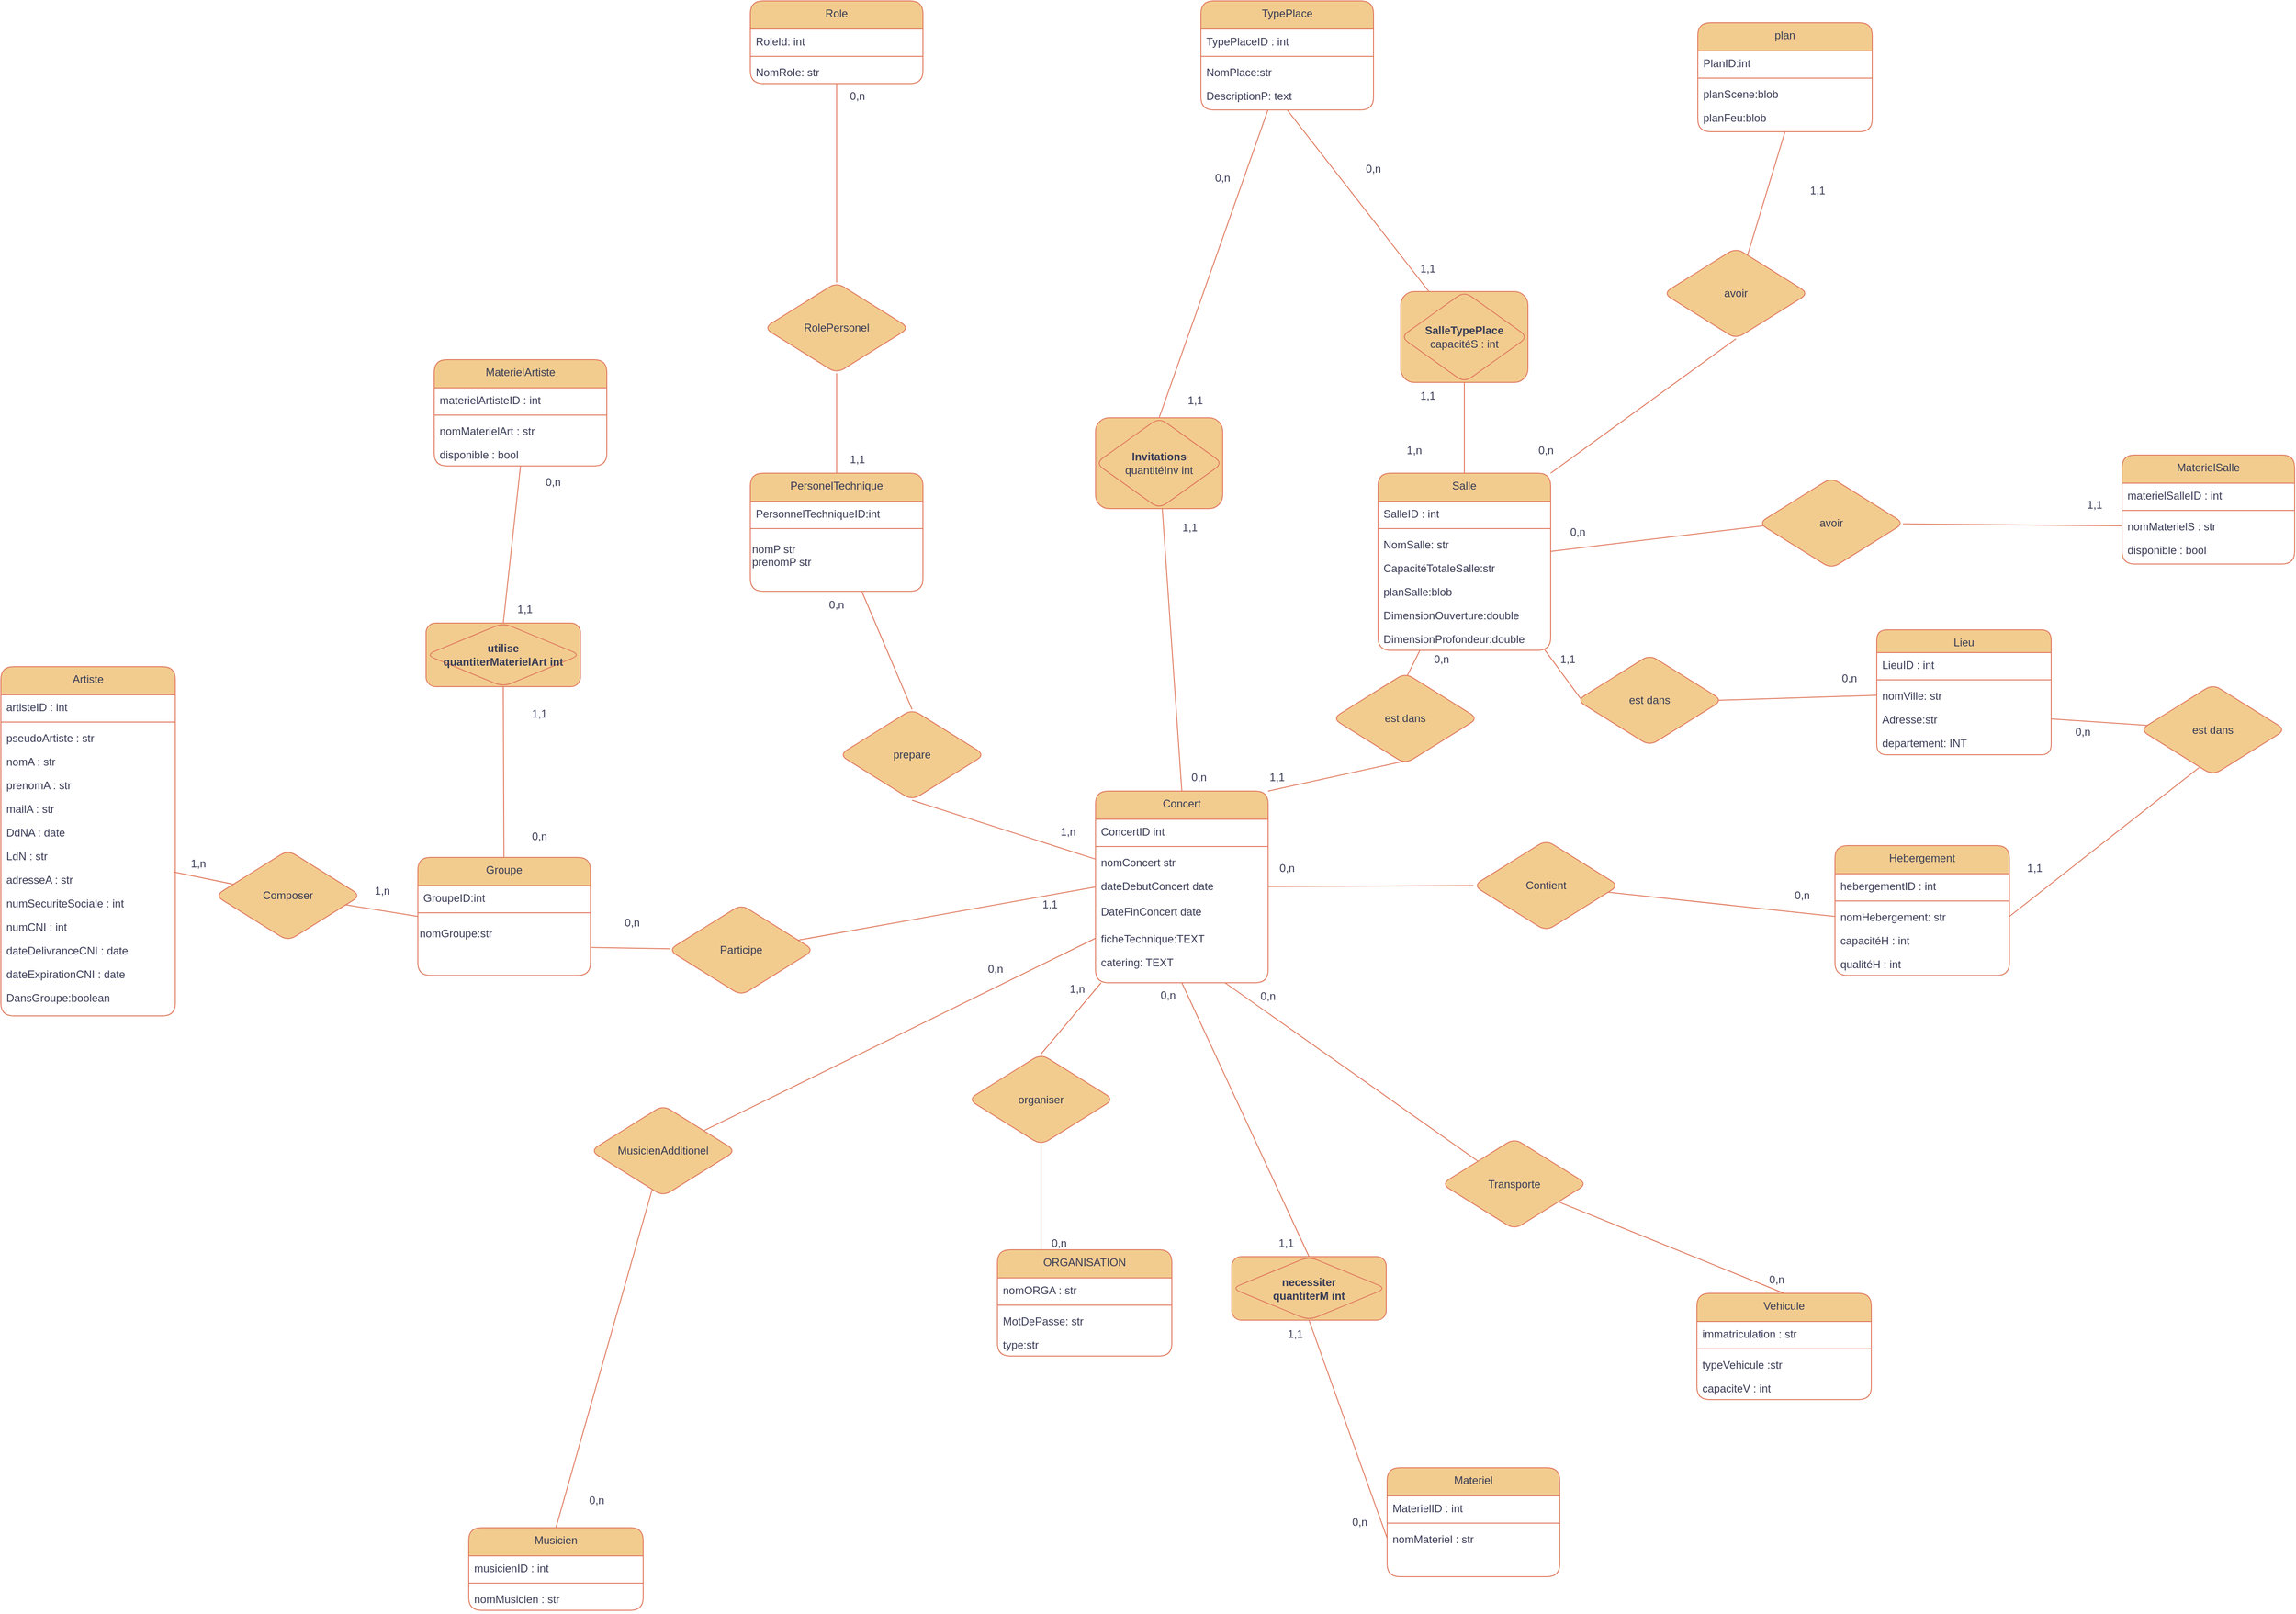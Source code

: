 <mxfile version="22.0.7" type="google">
  <diagram id="C5RBs43oDa-KdzZeNtuy" name="Page-1">
    <mxGraphModel grid="0" page="0" gridSize="10" guides="1" tooltips="1" connect="1" arrows="1" fold="1" pageScale="1" pageWidth="827" pageHeight="1169" math="0" shadow="0">
      <root>
        <mxCell id="WIyWlLk6GJQsqaUBKTNV-0" />
        <mxCell id="WIyWlLk6GJQsqaUBKTNV-1" parent="WIyWlLk6GJQsqaUBKTNV-0" />
        <mxCell id="wDKFszwRhM4f30pZds1r-0" value="Hebergement" style="swimlane;fontStyle=0;align=center;verticalAlign=top;childLayout=stackLayout;horizontal=1;startSize=31;horizontalStack=0;resizeParent=1;resizeLast=0;collapsible=1;marginBottom=0;rounded=1;shadow=0;strokeWidth=1;labelBackgroundColor=none;fillColor=#F2CC8F;strokeColor=#E07A5F;fontColor=#393C56;" vertex="1" parent="WIyWlLk6GJQsqaUBKTNV-1">
          <mxGeometry x="584" y="1660" width="192" height="143" as="geometry">
            <mxRectangle x="340" y="380" width="170" height="26" as="alternateBounds" />
          </mxGeometry>
        </mxCell>
        <mxCell id="wDKFszwRhM4f30pZds1r-1" value="hebergementID : int" style="text;align=left;verticalAlign=top;spacingLeft=4;spacingRight=4;overflow=hidden;rotatable=0;points=[[0,0.5],[1,0.5]];portConstraint=eastwest;labelBackgroundColor=none;fontColor=#393C56;rounded=1;" vertex="1" parent="wDKFszwRhM4f30pZds1r-0">
          <mxGeometry y="31" width="192" height="26" as="geometry" />
        </mxCell>
        <mxCell id="wDKFszwRhM4f30pZds1r-2" value="" style="line;html=1;strokeWidth=1;align=left;verticalAlign=middle;spacingTop=-1;spacingLeft=3;spacingRight=3;rotatable=0;labelPosition=right;points=[];portConstraint=eastwest;labelBackgroundColor=none;fillColor=#F2CC8F;strokeColor=#E07A5F;fontColor=#393C56;rounded=1;" vertex="1" parent="wDKFszwRhM4f30pZds1r-0">
          <mxGeometry y="57" width="192" height="8" as="geometry" />
        </mxCell>
        <mxCell id="wDKFszwRhM4f30pZds1r-3" value="nomHebergement: str" style="text;align=left;verticalAlign=top;spacingLeft=4;spacingRight=4;overflow=hidden;rotatable=0;points=[[0,0.5],[1,0.5]];portConstraint=eastwest;labelBackgroundColor=none;fontColor=#393C56;rounded=1;" vertex="1" parent="wDKFszwRhM4f30pZds1r-0">
          <mxGeometry y="65" width="192" height="26" as="geometry" />
        </mxCell>
        <mxCell id="wDKFszwRhM4f30pZds1r-4" value="capacitéH : int&#xa;" style="text;align=left;verticalAlign=top;spacingLeft=4;spacingRight=4;overflow=hidden;rotatable=0;points=[[0,0.5],[1,0.5]];portConstraint=eastwest;labelBackgroundColor=none;fontColor=#393C56;rounded=1;" vertex="1" parent="wDKFszwRhM4f30pZds1r-0">
          <mxGeometry y="91" width="192" height="26" as="geometry" />
        </mxCell>
        <mxCell id="wDKFszwRhM4f30pZds1r-5" value="qualitéH : int&#xa;" style="text;align=left;verticalAlign=top;spacingLeft=4;spacingRight=4;overflow=hidden;rotatable=0;points=[[0,0.5],[1,0.5]];portConstraint=eastwest;labelBackgroundColor=none;fontColor=#393C56;rounded=1;" vertex="1" parent="wDKFszwRhM4f30pZds1r-0">
          <mxGeometry y="117" width="192" height="26" as="geometry" />
        </mxCell>
        <mxCell id="wDKFszwRhM4f30pZds1r-12" value="Vehicule" style="swimlane;fontStyle=0;align=center;verticalAlign=top;childLayout=stackLayout;horizontal=1;startSize=31;horizontalStack=0;resizeParent=1;resizeLast=0;collapsible=1;marginBottom=0;rounded=1;shadow=0;strokeWidth=1;labelBackgroundColor=none;fillColor=#F2CC8F;strokeColor=#E07A5F;fontColor=#393C56;" vertex="1" parent="WIyWlLk6GJQsqaUBKTNV-1">
          <mxGeometry x="432" y="2153" width="192" height="117" as="geometry">
            <mxRectangle x="340" y="380" width="170" height="26" as="alternateBounds" />
          </mxGeometry>
        </mxCell>
        <mxCell id="wDKFszwRhM4f30pZds1r-13" value="immatriculation : str " style="text;align=left;verticalAlign=top;spacingLeft=4;spacingRight=4;overflow=hidden;rotatable=0;points=[[0,0.5],[1,0.5]];portConstraint=eastwest;labelBackgroundColor=none;fontColor=#393C56;rounded=1;" vertex="1" parent="wDKFszwRhM4f30pZds1r-12">
          <mxGeometry y="31" width="192" height="26" as="geometry" />
        </mxCell>
        <mxCell id="wDKFszwRhM4f30pZds1r-14" value="" style="line;html=1;strokeWidth=1;align=left;verticalAlign=middle;spacingTop=-1;spacingLeft=3;spacingRight=3;rotatable=0;labelPosition=right;points=[];portConstraint=eastwest;labelBackgroundColor=none;fillColor=#F2CC8F;strokeColor=#E07A5F;fontColor=#393C56;rounded=1;" vertex="1" parent="wDKFszwRhM4f30pZds1r-12">
          <mxGeometry y="57" width="192" height="8" as="geometry" />
        </mxCell>
        <mxCell id="wDKFszwRhM4f30pZds1r-15" value="typeVehicule :str" style="text;align=left;verticalAlign=top;spacingLeft=4;spacingRight=4;overflow=hidden;rotatable=0;points=[[0,0.5],[1,0.5]];portConstraint=eastwest;labelBackgroundColor=none;fontColor=#393C56;rounded=1;" vertex="1" parent="wDKFszwRhM4f30pZds1r-12">
          <mxGeometry y="65" width="192" height="26" as="geometry" />
        </mxCell>
        <mxCell id="wDKFszwRhM4f30pZds1r-16" value="capaciteV : int" style="text;align=left;verticalAlign=top;spacingLeft=4;spacingRight=4;overflow=hidden;rotatable=0;points=[[0,0.5],[1,0.5]];portConstraint=eastwest;labelBackgroundColor=none;fontColor=#393C56;rounded=1;" vertex="1" parent="wDKFszwRhM4f30pZds1r-12">
          <mxGeometry y="91" width="192" height="26" as="geometry" />
        </mxCell>
        <mxCell id="wDKFszwRhM4f30pZds1r-26" value="Musicien" style="swimlane;fontStyle=0;align=center;verticalAlign=top;childLayout=stackLayout;horizontal=1;startSize=31;horizontalStack=0;resizeParent=1;resizeLast=0;collapsible=1;marginBottom=0;rounded=1;shadow=0;strokeWidth=1;labelBackgroundColor=none;fillColor=#F2CC8F;strokeColor=#E07A5F;fontColor=#393C56;" vertex="1" parent="WIyWlLk6GJQsqaUBKTNV-1">
          <mxGeometry x="-920" y="2411" width="192" height="91" as="geometry">
            <mxRectangle x="340" y="380" width="170" height="26" as="alternateBounds" />
          </mxGeometry>
        </mxCell>
        <mxCell id="wDKFszwRhM4f30pZds1r-27" value="musicienID : int" style="text;align=left;verticalAlign=top;spacingLeft=4;spacingRight=4;overflow=hidden;rotatable=0;points=[[0,0.5],[1,0.5]];portConstraint=eastwest;labelBackgroundColor=none;fontColor=#393C56;rounded=1;" vertex="1" parent="wDKFszwRhM4f30pZds1r-26">
          <mxGeometry y="31" width="192" height="26" as="geometry" />
        </mxCell>
        <mxCell id="wDKFszwRhM4f30pZds1r-28" value="" style="line;html=1;strokeWidth=1;align=left;verticalAlign=middle;spacingTop=-1;spacingLeft=3;spacingRight=3;rotatable=0;labelPosition=right;points=[];portConstraint=eastwest;labelBackgroundColor=none;fillColor=#F2CC8F;strokeColor=#E07A5F;fontColor=#393C56;rounded=1;" vertex="1" parent="wDKFszwRhM4f30pZds1r-26">
          <mxGeometry y="57" width="192" height="8" as="geometry" />
        </mxCell>
        <mxCell id="wDKFszwRhM4f30pZds1r-29" value="nomMusicien : str" style="text;align=left;verticalAlign=top;spacingLeft=4;spacingRight=4;overflow=hidden;rotatable=0;points=[[0,0.5],[1,0.5]];portConstraint=eastwest;labelBackgroundColor=none;fontColor=#393C56;rounded=1;" vertex="1" parent="wDKFszwRhM4f30pZds1r-26">
          <mxGeometry y="65" width="192" height="26" as="geometry" />
        </mxCell>
        <mxCell id="wDKFszwRhM4f30pZds1r-36" style="rounded=1;orthogonalLoop=1;jettySize=auto;html=1;entryX=0.5;entryY=0;entryDx=0;entryDy=0;endArrow=none;endFill=0;labelBackgroundColor=none;strokeColor=#E07A5F;fontColor=default;" edge="1" parent="WIyWlLk6GJQsqaUBKTNV-1" source="TiZvxmLFOPFpKtNuPVVe-3" target="wDKFszwRhM4f30pZds1r-26">
          <mxGeometry relative="1" as="geometry">
            <mxPoint x="-708" y="2044" as="sourcePoint" />
          </mxGeometry>
        </mxCell>
        <mxCell id="TiZvxmLFOPFpKtNuPVVe-1" style="rounded=0;orthogonalLoop=1;jettySize=auto;html=1;entryX=0;entryY=0.5;entryDx=0;entryDy=0;endArrow=none;endFill=0;labelBackgroundColor=none;strokeColor=#E07A5F;fontColor=default;" edge="1" parent="WIyWlLk6GJQsqaUBKTNV-1" source="TiZvxmLFOPFpKtNuPVVe-3" target="AJhuhPeZdVxWBHjCiycq-2">
          <mxGeometry relative="1" as="geometry">
            <mxPoint x="-640.267" y="1974" as="sourcePoint" />
          </mxGeometry>
        </mxCell>
        <mxCell id="wDKFszwRhM4f30pZds1r-38" value="Artiste" style="swimlane;fontStyle=0;align=center;verticalAlign=top;childLayout=stackLayout;horizontal=1;startSize=31;horizontalStack=0;resizeParent=1;resizeLast=0;collapsible=1;marginBottom=0;rounded=1;shadow=0;strokeWidth=1;labelBackgroundColor=none;fillColor=#F2CC8F;strokeColor=#E07A5F;fontColor=#393C56;" vertex="1" parent="WIyWlLk6GJQsqaUBKTNV-1">
          <mxGeometry x="-1435" y="1463" width="192" height="384.5" as="geometry">
            <mxRectangle x="340" y="380" width="170" height="26" as="alternateBounds" />
          </mxGeometry>
        </mxCell>
        <mxCell id="wDKFszwRhM4f30pZds1r-39" value="artisteID : int" style="text;align=left;verticalAlign=top;spacingLeft=4;spacingRight=4;overflow=hidden;rotatable=0;points=[[0,0.5],[1,0.5]];portConstraint=eastwest;labelBackgroundColor=none;fontColor=#393C56;rounded=1;" vertex="1" parent="wDKFszwRhM4f30pZds1r-38">
          <mxGeometry y="31" width="192" height="26" as="geometry" />
        </mxCell>
        <mxCell id="wDKFszwRhM4f30pZds1r-40" value="" style="line;html=1;strokeWidth=1;align=left;verticalAlign=middle;spacingTop=-1;spacingLeft=3;spacingRight=3;rotatable=0;labelPosition=right;points=[];portConstraint=eastwest;labelBackgroundColor=none;fillColor=#F2CC8F;strokeColor=#E07A5F;fontColor=#393C56;rounded=1;" vertex="1" parent="wDKFszwRhM4f30pZds1r-38">
          <mxGeometry y="57" width="192" height="8" as="geometry" />
        </mxCell>
        <mxCell id="wDKFszwRhM4f30pZds1r-41" value="pseudoArtiste : str" style="text;align=left;verticalAlign=top;spacingLeft=4;spacingRight=4;overflow=hidden;rotatable=0;points=[[0,0.5],[1,0.5]];portConstraint=eastwest;labelBackgroundColor=none;fontColor=#393C56;rounded=1;" vertex="1" parent="wDKFszwRhM4f30pZds1r-38">
          <mxGeometry y="65" width="192" height="26" as="geometry" />
        </mxCell>
        <mxCell id="wDKFszwRhM4f30pZds1r-46" value="nomA : str" style="text;align=left;verticalAlign=top;spacingLeft=4;spacingRight=4;overflow=hidden;rotatable=0;points=[[0,0.5],[1,0.5]];portConstraint=eastwest;labelBackgroundColor=none;fontColor=#393C56;rounded=1;" vertex="1" parent="wDKFszwRhM4f30pZds1r-38">
          <mxGeometry y="91" width="192" height="26" as="geometry" />
        </mxCell>
        <mxCell id="wDKFszwRhM4f30pZds1r-42" value="prenomA : str" style="text;align=left;verticalAlign=top;spacingLeft=4;spacingRight=4;overflow=hidden;rotatable=0;points=[[0,0.5],[1,0.5]];portConstraint=eastwest;labelBackgroundColor=none;fontColor=#393C56;rounded=1;" vertex="1" parent="wDKFszwRhM4f30pZds1r-38">
          <mxGeometry y="117" width="192" height="26" as="geometry" />
        </mxCell>
        <mxCell id="wDKFszwRhM4f30pZds1r-43" value="mailA : str" style="text;align=left;verticalAlign=top;spacingLeft=4;spacingRight=4;overflow=hidden;rotatable=0;points=[[0,0.5],[1,0.5]];portConstraint=eastwest;labelBackgroundColor=none;fontColor=#393C56;rounded=1;" vertex="1" parent="wDKFszwRhM4f30pZds1r-38">
          <mxGeometry y="143" width="192" height="26" as="geometry" />
        </mxCell>
        <mxCell id="wDKFszwRhM4f30pZds1r-44" value="DdNA : date" style="text;align=left;verticalAlign=top;spacingLeft=4;spacingRight=4;overflow=hidden;rotatable=0;points=[[0,0.5],[1,0.5]];portConstraint=eastwest;labelBackgroundColor=none;fontColor=#393C56;rounded=1;" vertex="1" parent="wDKFszwRhM4f30pZds1r-38">
          <mxGeometry y="169" width="192" height="26" as="geometry" />
        </mxCell>
        <mxCell id="wDKFszwRhM4f30pZds1r-47" value="LdN : str" style="text;align=left;verticalAlign=top;spacingLeft=4;spacingRight=4;overflow=hidden;rotatable=0;points=[[0,0.5],[1,0.5]];portConstraint=eastwest;labelBackgroundColor=none;fontColor=#393C56;rounded=1;" vertex="1" parent="wDKFszwRhM4f30pZds1r-38">
          <mxGeometry y="195" width="192" height="26" as="geometry" />
        </mxCell>
        <mxCell id="wDKFszwRhM4f30pZds1r-45" value="adresseA : str" style="text;align=left;verticalAlign=top;spacingLeft=4;spacingRight=4;overflow=hidden;rotatable=0;points=[[0,0.5],[1,0.5]];portConstraint=eastwest;labelBackgroundColor=none;fontColor=#393C56;rounded=1;" vertex="1" parent="wDKFszwRhM4f30pZds1r-38">
          <mxGeometry y="221" width="192" height="26" as="geometry" />
        </mxCell>
        <mxCell id="wDKFszwRhM4f30pZds1r-48" value="numSecuriteSociale : int" style="text;align=left;verticalAlign=top;spacingLeft=4;spacingRight=4;overflow=hidden;rotatable=0;points=[[0,0.5],[1,0.5]];portConstraint=eastwest;labelBackgroundColor=none;fontColor=#393C56;rounded=1;" vertex="1" parent="wDKFszwRhM4f30pZds1r-38">
          <mxGeometry y="247" width="192" height="26" as="geometry" />
        </mxCell>
        <mxCell id="wDKFszwRhM4f30pZds1r-62" value="numCNI : int" style="text;align=left;verticalAlign=top;spacingLeft=4;spacingRight=4;overflow=hidden;rotatable=0;points=[[0,0.5],[1,0.5]];portConstraint=eastwest;labelBackgroundColor=none;fontColor=#393C56;rounded=1;" vertex="1" parent="wDKFszwRhM4f30pZds1r-38">
          <mxGeometry y="273" width="192" height="26" as="geometry" />
        </mxCell>
        <mxCell id="wDKFszwRhM4f30pZds1r-63" value="dateDelivranceCNI : date" style="text;align=left;verticalAlign=top;spacingLeft=4;spacingRight=4;overflow=hidden;rotatable=0;points=[[0,0.5],[1,0.5]];portConstraint=eastwest;labelBackgroundColor=none;fontColor=#393C56;rounded=1;" vertex="1" parent="wDKFszwRhM4f30pZds1r-38">
          <mxGeometry y="299" width="192" height="26" as="geometry" />
        </mxCell>
        <mxCell id="wDKFszwRhM4f30pZds1r-64" value="dateExpirationCNI : date" style="text;align=left;verticalAlign=top;spacingLeft=4;spacingRight=4;overflow=hidden;rotatable=0;points=[[0,0.5],[1,0.5]];portConstraint=eastwest;labelBackgroundColor=none;fontColor=#393C56;rounded=1;" vertex="1" parent="wDKFszwRhM4f30pZds1r-38">
          <mxGeometry y="325" width="192" height="26" as="geometry" />
        </mxCell>
        <mxCell id="TiZvxmLFOPFpKtNuPVVe-4" value="DansGroupe:boolean" style="text;align=left;verticalAlign=top;spacingLeft=4;spacingRight=4;overflow=hidden;rotatable=0;points=[[0,0.5],[1,0.5]];portConstraint=eastwest;labelBackgroundColor=none;fontColor=#393C56;rounded=1;" vertex="1" parent="wDKFszwRhM4f30pZds1r-38">
          <mxGeometry y="351" width="192" height="26" as="geometry" />
        </mxCell>
        <mxCell id="wDKFszwRhM4f30pZds1r-65" value="MaterielSalle" style="swimlane;fontStyle=0;align=center;verticalAlign=top;childLayout=stackLayout;horizontal=1;startSize=31;horizontalStack=0;resizeParent=1;resizeLast=0;collapsible=1;marginBottom=0;rounded=1;shadow=0;strokeWidth=1;labelBackgroundColor=none;fillColor=#F2CC8F;strokeColor=#E07A5F;fontColor=#393C56;" vertex="1" parent="WIyWlLk6GJQsqaUBKTNV-1">
          <mxGeometry x="900" y="1230" width="190" height="120" as="geometry">
            <mxRectangle x="340" y="380" width="170" height="26" as="alternateBounds" />
          </mxGeometry>
        </mxCell>
        <mxCell id="wDKFszwRhM4f30pZds1r-66" value="materielSalleID : int" style="text;align=left;verticalAlign=top;spacingLeft=4;spacingRight=4;overflow=hidden;rotatable=0;points=[[0,0.5],[1,0.5]];portConstraint=eastwest;labelBackgroundColor=none;fontColor=#393C56;rounded=1;" vertex="1" parent="wDKFszwRhM4f30pZds1r-65">
          <mxGeometry y="31" width="190" height="26" as="geometry" />
        </mxCell>
        <mxCell id="wDKFszwRhM4f30pZds1r-67" value="" style="line;html=1;strokeWidth=1;align=left;verticalAlign=middle;spacingTop=-1;spacingLeft=3;spacingRight=3;rotatable=0;labelPosition=right;points=[];portConstraint=eastwest;labelBackgroundColor=none;fillColor=#F2CC8F;strokeColor=#E07A5F;fontColor=#393C56;rounded=1;" vertex="1" parent="wDKFszwRhM4f30pZds1r-65">
          <mxGeometry y="57" width="190" height="8" as="geometry" />
        </mxCell>
        <mxCell id="wDKFszwRhM4f30pZds1r-68" value="nomMaterielS : str" style="text;align=left;verticalAlign=top;spacingLeft=4;spacingRight=4;overflow=hidden;rotatable=0;points=[[0,0.5],[1,0.5]];portConstraint=eastwest;labelBackgroundColor=none;fontColor=#393C56;rounded=1;" vertex="1" parent="wDKFszwRhM4f30pZds1r-65">
          <mxGeometry y="65" width="190" height="26" as="geometry" />
        </mxCell>
        <mxCell id="wDKFszwRhM4f30pZds1r-70" value="disponible : bool" style="text;align=left;verticalAlign=top;spacingLeft=4;spacingRight=4;overflow=hidden;rotatable=0;points=[[0,0.5],[1,0.5]];portConstraint=eastwest;labelBackgroundColor=none;fontColor=#393C56;rounded=1;" vertex="1" parent="wDKFszwRhM4f30pZds1r-65">
          <mxGeometry y="91" width="190" height="26" as="geometry" />
        </mxCell>
        <mxCell id="AfBvXeTGOrys0jYBdzUV-38" style="edgeStyle=orthogonalEdgeStyle;rounded=1;orthogonalLoop=1;jettySize=auto;html=1;entryX=0.5;entryY=1;entryDx=0;entryDy=0;endArrow=none;endFill=0;labelBackgroundColor=none;strokeColor=#E07A5F;fontColor=default;" edge="1" parent="WIyWlLk6GJQsqaUBKTNV-1" source="AfBvXeTGOrys0jYBdzUV-22" target="AfBvXeTGOrys0jYBdzUV-37">
          <mxGeometry relative="1" as="geometry" />
        </mxCell>
        <mxCell id="rAAxgLf0EFrrexBY6c0V-7" style="rounded=1;orthogonalLoop=1;jettySize=auto;html=1;entryX=0.5;entryY=0;entryDx=0;entryDy=0;endArrow=none;endFill=0;labelBackgroundColor=none;strokeColor=#E07A5F;fontColor=default;" edge="1" parent="WIyWlLk6GJQsqaUBKTNV-1" source="AfBvXeTGOrys0jYBdzUV-22" target="rAAxgLf0EFrrexBY6c0V-6">
          <mxGeometry relative="1" as="geometry">
            <mxPoint x="-509" y="1470" as="targetPoint" />
          </mxGeometry>
        </mxCell>
        <mxCell id="AfBvXeTGOrys0jYBdzUV-22" value="PersonelTechnique" style="swimlane;fontStyle=0;align=center;verticalAlign=top;childLayout=stackLayout;horizontal=1;startSize=31;horizontalStack=0;resizeParent=1;resizeLast=0;collapsible=1;marginBottom=0;rounded=1;shadow=0;strokeWidth=1;labelBackgroundColor=none;fillColor=#F2CC8F;strokeColor=#E07A5F;fontColor=#393C56;" vertex="1" parent="WIyWlLk6GJQsqaUBKTNV-1">
          <mxGeometry x="-610" y="1250" width="190" height="130" as="geometry">
            <mxRectangle x="340" y="380" width="170" height="26" as="alternateBounds" />
          </mxGeometry>
        </mxCell>
        <mxCell id="AfBvXeTGOrys0jYBdzUV-23" value="PersonnelTechniqueID:int" style="text;align=left;verticalAlign=top;spacingLeft=4;spacingRight=4;overflow=hidden;rotatable=0;points=[[0,0.5],[1,0.5]];portConstraint=eastwest;labelBackgroundColor=none;fontColor=#393C56;rounded=1;" vertex="1" parent="AfBvXeTGOrys0jYBdzUV-22">
          <mxGeometry y="31" width="190" height="26" as="geometry" />
        </mxCell>
        <mxCell id="AfBvXeTGOrys0jYBdzUV-24" value="" style="line;html=1;strokeWidth=1;align=left;verticalAlign=middle;spacingTop=-1;spacingLeft=3;spacingRight=3;rotatable=0;labelPosition=right;points=[];portConstraint=eastwest;labelBackgroundColor=none;fillColor=#F2CC8F;strokeColor=#E07A5F;fontColor=#393C56;rounded=1;" vertex="1" parent="AfBvXeTGOrys0jYBdzUV-22">
          <mxGeometry y="57" width="190" height="8" as="geometry" />
        </mxCell>
        <mxCell id="TyVPyKYXxjt4fqLiTHCA-40" value="&lt;div align=&quot;left&quot;&gt;nomP str&lt;/div&gt;&lt;div align=&quot;left&quot;&gt;prenomP str&lt;br&gt;&lt;/div&gt;&lt;div&gt;&lt;br&gt;&lt;/div&gt;" style="text;html=1;strokeColor=none;fillColor=none;align=left;verticalAlign=middle;whiteSpace=wrap;rounded=0;fontColor=#393C56;labelBackgroundColor=none;" vertex="1" parent="AfBvXeTGOrys0jYBdzUV-22">
          <mxGeometry y="65" width="190" height="65" as="geometry" />
        </mxCell>
        <mxCell id="rAAxgLf0EFrrexBY6c0V-53" style="rounded=1;orthogonalLoop=1;jettySize=auto;html=1;entryX=0.5;entryY=0;entryDx=0;entryDy=0;endArrow=none;endFill=0;labelBackgroundColor=none;strokeColor=#E07A5F;fontColor=default;" edge="1" parent="WIyWlLk6GJQsqaUBKTNV-1" source="09vynYddfmvWjdpuQkQc-22" target="09vynYddfmvWjdpuQkQc-38">
          <mxGeometry relative="1" as="geometry" />
        </mxCell>
        <mxCell id="09vynYddfmvWjdpuQkQc-22" value="&lt;b&gt;Invitations&lt;/b&gt;&lt;br&gt;quantitéInv int" style="shape=associativeEntity;whiteSpace=wrap;html=1;align=center;labelBackgroundColor=none;fillColor=#F2CC8F;strokeColor=#E07A5F;fontColor=#393C56;rounded=1;" vertex="1" parent="WIyWlLk6GJQsqaUBKTNV-1">
          <mxGeometry x="-230" y="1189" width="140" height="100" as="geometry" />
        </mxCell>
        <mxCell id="AfBvXeTGOrys0jYBdzUV-39" style="edgeStyle=orthogonalEdgeStyle;rounded=1;orthogonalLoop=1;jettySize=auto;html=1;entryX=0.5;entryY=0;entryDx=0;entryDy=0;endArrow=none;endFill=0;labelBackgroundColor=none;strokeColor=#E07A5F;fontColor=default;" edge="1" parent="WIyWlLk6GJQsqaUBKTNV-1" source="AfBvXeTGOrys0jYBdzUV-27" target="AfBvXeTGOrys0jYBdzUV-37">
          <mxGeometry relative="1" as="geometry" />
        </mxCell>
        <mxCell id="AfBvXeTGOrys0jYBdzUV-27" value="Role" style="swimlane;fontStyle=0;align=center;verticalAlign=top;childLayout=stackLayout;horizontal=1;startSize=31;horizontalStack=0;resizeParent=1;resizeLast=0;collapsible=1;marginBottom=0;rounded=1;shadow=0;strokeWidth=1;labelBackgroundColor=none;fillColor=#F2CC8F;strokeColor=#E07A5F;fontColor=#393C56;" vertex="1" parent="WIyWlLk6GJQsqaUBKTNV-1">
          <mxGeometry x="-610" y="730" width="190" height="91" as="geometry">
            <mxRectangle x="340" y="380" width="170" height="26" as="alternateBounds" />
          </mxGeometry>
        </mxCell>
        <mxCell id="AfBvXeTGOrys0jYBdzUV-28" value="RoleId: int" style="text;align=left;verticalAlign=top;spacingLeft=4;spacingRight=4;overflow=hidden;rotatable=0;points=[[0,0.5],[1,0.5]];portConstraint=eastwest;labelBackgroundColor=none;fontColor=#393C56;rounded=1;" vertex="1" parent="AfBvXeTGOrys0jYBdzUV-27">
          <mxGeometry y="31" width="190" height="26" as="geometry" />
        </mxCell>
        <mxCell id="AfBvXeTGOrys0jYBdzUV-29" value="" style="line;html=1;strokeWidth=1;align=left;verticalAlign=middle;spacingTop=-1;spacingLeft=3;spacingRight=3;rotatable=0;labelPosition=right;points=[];portConstraint=eastwest;labelBackgroundColor=none;fillColor=#F2CC8F;strokeColor=#E07A5F;fontColor=#393C56;rounded=1;" vertex="1" parent="AfBvXeTGOrys0jYBdzUV-27">
          <mxGeometry y="57" width="190" height="8" as="geometry" />
        </mxCell>
        <mxCell id="AfBvXeTGOrys0jYBdzUV-34" value="NomRole: str" style="text;align=left;verticalAlign=top;spacingLeft=4;spacingRight=4;overflow=hidden;rotatable=0;points=[[0,0.5],[1,0.5]];portConstraint=eastwest;labelBackgroundColor=none;fontColor=#393C56;rounded=1;" vertex="1" parent="AfBvXeTGOrys0jYBdzUV-27">
          <mxGeometry y="65" width="190" height="26" as="geometry" />
        </mxCell>
        <mxCell id="AfBvXeTGOrys0jYBdzUV-37" value="RolePersonel" style="shape=rhombus;perimeter=rhombusPerimeter;whiteSpace=wrap;html=1;align=center;fillStyle=auto;labelBackgroundColor=none;fillColor=#F2CC8F;strokeColor=#E07A5F;fontColor=#393C56;rounded=1;" vertex="1" parent="WIyWlLk6GJQsqaUBKTNV-1">
          <mxGeometry x="-595" y="1040" width="160" height="100" as="geometry" />
        </mxCell>
        <mxCell id="AfBvXeTGOrys0jYBdzUV-46" style="rounded=1;orthogonalLoop=1;jettySize=auto;html=1;entryX=0.049;entryY=0.526;entryDx=0;entryDy=0;endArrow=none;endFill=0;labelBackgroundColor=none;strokeColor=#E07A5F;fontColor=default;entryPerimeter=0;" edge="1" parent="WIyWlLk6GJQsqaUBKTNV-1" source="AfBvXeTGOrys0jYBdzUV-40" target="AfBvXeTGOrys0jYBdzUV-45">
          <mxGeometry relative="1" as="geometry" />
        </mxCell>
        <mxCell id="AfBvXeTGOrys0jYBdzUV-60" style="edgeStyle=orthogonalEdgeStyle;rounded=1;orthogonalLoop=1;jettySize=auto;html=1;entryX=0.5;entryY=1;entryDx=0;entryDy=0;endArrow=none;endFill=0;labelBackgroundColor=none;strokeColor=#E07A5F;fontColor=default;" edge="1" parent="WIyWlLk6GJQsqaUBKTNV-1" source="AfBvXeTGOrys0jYBdzUV-40" target="AfBvXeTGOrys0jYBdzUV-59">
          <mxGeometry relative="1" as="geometry" />
        </mxCell>
        <mxCell id="rAAxgLf0EFrrexBY6c0V-20" style="rounded=1;orthogonalLoop=1;jettySize=auto;html=1;entryX=0.511;entryY=0.037;entryDx=0;entryDy=0;endArrow=none;endFill=0;labelBackgroundColor=none;strokeColor=#E07A5F;fontColor=default;entryPerimeter=0;" edge="1" parent="WIyWlLk6GJQsqaUBKTNV-1" source="AfBvXeTGOrys0jYBdzUV-40" target="rAAxgLf0EFrrexBY6c0V-18">
          <mxGeometry relative="1" as="geometry" />
        </mxCell>
        <mxCell id="rAAxgLf0EFrrexBY6c0V-44" style="rounded=1;orthogonalLoop=1;jettySize=auto;html=1;entryX=0.036;entryY=0.506;entryDx=0;entryDy=0;endArrow=none;endFill=0;labelBackgroundColor=none;strokeColor=#E07A5F;fontColor=default;entryPerimeter=0;exitX=0.965;exitY=0.972;exitDx=0;exitDy=0;exitPerimeter=0;" edge="1" parent="WIyWlLk6GJQsqaUBKTNV-1" source="n8KyGZuKO7ytAvBbDKDA-39" target="rAAxgLf0EFrrexBY6c0V-43">
          <mxGeometry relative="1" as="geometry">
            <mxPoint x="260" y="1430" as="sourcePoint" />
          </mxGeometry>
        </mxCell>
        <mxCell id="AfBvXeTGOrys0jYBdzUV-40" value="Salle" style="swimlane;fontStyle=0;align=center;verticalAlign=top;childLayout=stackLayout;horizontal=1;startSize=31;horizontalStack=0;resizeParent=1;resizeLast=0;collapsible=1;marginBottom=0;rounded=1;shadow=0;strokeWidth=1;labelBackgroundColor=none;fillColor=#F2CC8F;strokeColor=#E07A5F;fontColor=#393C56;" vertex="1" parent="WIyWlLk6GJQsqaUBKTNV-1">
          <mxGeometry x="81" y="1250" width="190" height="195" as="geometry">
            <mxRectangle x="340" y="380" width="170" height="26" as="alternateBounds" />
          </mxGeometry>
        </mxCell>
        <mxCell id="AfBvXeTGOrys0jYBdzUV-41" value="SalleID : int" style="text;align=left;verticalAlign=top;spacingLeft=4;spacingRight=4;overflow=hidden;rotatable=0;points=[[0,0.5],[1,0.5]];portConstraint=eastwest;labelBackgroundColor=none;fontColor=#393C56;rounded=1;" vertex="1" parent="AfBvXeTGOrys0jYBdzUV-40">
          <mxGeometry y="31" width="190" height="26" as="geometry" />
        </mxCell>
        <mxCell id="AfBvXeTGOrys0jYBdzUV-42" value="" style="line;html=1;strokeWidth=1;align=left;verticalAlign=middle;spacingTop=-1;spacingLeft=3;spacingRight=3;rotatable=0;labelPosition=right;points=[];portConstraint=eastwest;labelBackgroundColor=none;fillColor=#F2CC8F;strokeColor=#E07A5F;fontColor=#393C56;rounded=1;" vertex="1" parent="AfBvXeTGOrys0jYBdzUV-40">
          <mxGeometry y="57" width="190" height="8" as="geometry" />
        </mxCell>
        <mxCell id="AfBvXeTGOrys0jYBdzUV-43" value="NomSalle: str" style="text;align=left;verticalAlign=top;spacingLeft=4;spacingRight=4;overflow=hidden;rotatable=0;points=[[0,0.5],[1,0.5]];portConstraint=eastwest;labelBackgroundColor=none;fontColor=#393C56;rounded=1;" vertex="1" parent="AfBvXeTGOrys0jYBdzUV-40">
          <mxGeometry y="65" width="190" height="26" as="geometry" />
        </mxCell>
        <mxCell id="AfBvXeTGOrys0jYBdzUV-44" value="CapacitéTotaleSalle:str&#xa;" style="text;align=left;verticalAlign=top;spacingLeft=4;spacingRight=4;overflow=hidden;rotatable=0;points=[[0,0.5],[1,0.5]];portConstraint=eastwest;labelBackgroundColor=none;fontColor=#393C56;rounded=1;" vertex="1" parent="AfBvXeTGOrys0jYBdzUV-40">
          <mxGeometry y="91" width="190" height="26" as="geometry" />
        </mxCell>
        <mxCell id="n8KyGZuKO7ytAvBbDKDA-25" value="planSalle:blob" style="text;align=left;verticalAlign=top;spacingLeft=4;spacingRight=4;overflow=hidden;rotatable=0;points=[[0,0.5],[1,0.5]];portConstraint=eastwest;labelBackgroundColor=none;fontColor=#393C56;rounded=1;" vertex="1" parent="AfBvXeTGOrys0jYBdzUV-40">
          <mxGeometry y="117" width="190" height="26" as="geometry" />
        </mxCell>
        <mxCell id="n8KyGZuKO7ytAvBbDKDA-40" value="DimensionOuverture:double" style="text;align=left;verticalAlign=top;spacingLeft=4;spacingRight=4;overflow=hidden;rotatable=0;points=[[0,0.5],[1,0.5]];portConstraint=eastwest;labelBackgroundColor=none;fontColor=#393C56;rounded=1;" vertex="1" parent="AfBvXeTGOrys0jYBdzUV-40">
          <mxGeometry y="143" width="190" height="26" as="geometry" />
        </mxCell>
        <mxCell id="n8KyGZuKO7ytAvBbDKDA-39" value="DimensionProfondeur:double" style="text;align=left;verticalAlign=top;spacingLeft=4;spacingRight=4;overflow=hidden;rotatable=0;points=[[0,0.5],[1,0.5]];portConstraint=eastwest;labelBackgroundColor=none;fontColor=#393C56;rounded=1;" vertex="1" parent="AfBvXeTGOrys0jYBdzUV-40">
          <mxGeometry y="169" width="190" height="26" as="geometry" />
        </mxCell>
        <mxCell id="AfBvXeTGOrys0jYBdzUV-47" style="rounded=1;orthogonalLoop=1;jettySize=auto;html=1;entryX=0;entryY=0.5;entryDx=0;entryDy=0;endArrow=none;endFill=0;labelBackgroundColor=none;strokeColor=#E07A5F;fontColor=default;" edge="1" parent="WIyWlLk6GJQsqaUBKTNV-1" source="AfBvXeTGOrys0jYBdzUV-45" target="wDKFszwRhM4f30pZds1r-68">
          <mxGeometry relative="1" as="geometry" />
        </mxCell>
        <mxCell id="AfBvXeTGOrys0jYBdzUV-45" value="avoir" style="shape=rhombus;perimeter=rhombusPerimeter;whiteSpace=wrap;html=1;align=center;fillStyle=auto;labelBackgroundColor=none;fillColor=#F2CC8F;strokeColor=#E07A5F;fontColor=#393C56;rounded=1;" vertex="1" parent="WIyWlLk6GJQsqaUBKTNV-1">
          <mxGeometry x="500" y="1255" width="160" height="100" as="geometry" />
        </mxCell>
        <mxCell id="rAAxgLf0EFrrexBY6c0V-52" style="rounded=1;orthogonalLoop=1;jettySize=auto;html=1;entryX=0.5;entryY=0;entryDx=0;entryDy=0;endArrow=none;endFill=0;labelBackgroundColor=none;strokeColor=#E07A5F;fontColor=default;" edge="1" parent="WIyWlLk6GJQsqaUBKTNV-1" source="AfBvXeTGOrys0jYBdzUV-49" target="09vynYddfmvWjdpuQkQc-22">
          <mxGeometry relative="1" as="geometry" />
        </mxCell>
        <mxCell id="AfBvXeTGOrys0jYBdzUV-49" value="TypePlace" style="swimlane;fontStyle=0;align=center;verticalAlign=top;childLayout=stackLayout;horizontal=1;startSize=31;horizontalStack=0;resizeParent=1;resizeLast=0;collapsible=1;marginBottom=0;rounded=1;shadow=0;strokeWidth=1;labelBackgroundColor=none;fillColor=#F2CC8F;strokeColor=#E07A5F;fontColor=#393C56;" vertex="1" parent="WIyWlLk6GJQsqaUBKTNV-1">
          <mxGeometry x="-114" y="730" width="190" height="120" as="geometry">
            <mxRectangle x="340" y="380" width="170" height="26" as="alternateBounds" />
          </mxGeometry>
        </mxCell>
        <mxCell id="AfBvXeTGOrys0jYBdzUV-50" value="TypePlaceID : int" style="text;align=left;verticalAlign=top;spacingLeft=4;spacingRight=4;overflow=hidden;rotatable=0;points=[[0,0.5],[1,0.5]];portConstraint=eastwest;labelBackgroundColor=none;fontColor=#393C56;rounded=1;" vertex="1" parent="AfBvXeTGOrys0jYBdzUV-49">
          <mxGeometry y="31" width="190" height="26" as="geometry" />
        </mxCell>
        <mxCell id="AfBvXeTGOrys0jYBdzUV-51" value="" style="line;html=1;strokeWidth=1;align=left;verticalAlign=middle;spacingTop=-1;spacingLeft=3;spacingRight=3;rotatable=0;labelPosition=right;points=[];portConstraint=eastwest;labelBackgroundColor=none;fillColor=#F2CC8F;strokeColor=#E07A5F;fontColor=#393C56;rounded=1;" vertex="1" parent="AfBvXeTGOrys0jYBdzUV-49">
          <mxGeometry y="57" width="190" height="8" as="geometry" />
        </mxCell>
        <mxCell id="AfBvXeTGOrys0jYBdzUV-52" value="NomPlace:str" style="text;align=left;verticalAlign=top;spacingLeft=4;spacingRight=4;overflow=hidden;rotatable=0;points=[[0,0.5],[1,0.5]];portConstraint=eastwest;labelBackgroundColor=none;fontColor=#393C56;rounded=1;" vertex="1" parent="AfBvXeTGOrys0jYBdzUV-49">
          <mxGeometry y="65" width="190" height="26" as="geometry" />
        </mxCell>
        <mxCell id="AfBvXeTGOrys0jYBdzUV-53" value="DescriptionP: text" style="text;align=left;verticalAlign=top;spacingLeft=4;spacingRight=4;overflow=hidden;rotatable=0;points=[[0,0.5],[1,0.5]];portConstraint=eastwest;labelBackgroundColor=none;fontColor=#393C56;rounded=1;" vertex="1" parent="AfBvXeTGOrys0jYBdzUV-49">
          <mxGeometry y="91" width="190" height="26" as="geometry" />
        </mxCell>
        <mxCell id="AfBvXeTGOrys0jYBdzUV-61" style="rounded=1;orthogonalLoop=1;jettySize=auto;html=1;entryX=0.5;entryY=1;entryDx=0;entryDy=0;endArrow=none;endFill=0;labelBackgroundColor=none;strokeColor=#E07A5F;fontColor=default;" edge="1" parent="WIyWlLk6GJQsqaUBKTNV-1" source="AfBvXeTGOrys0jYBdzUV-59" target="AfBvXeTGOrys0jYBdzUV-49">
          <mxGeometry relative="1" as="geometry" />
        </mxCell>
        <mxCell id="AfBvXeTGOrys0jYBdzUV-59" value="&lt;div&gt;&lt;b&gt;SalleTypePlace&lt;/b&gt;&lt;/div&gt;&lt;div&gt;capacitéS : int&lt;br&gt;&lt;/div&gt;" style="shape=associativeEntity;whiteSpace=wrap;html=1;align=center;labelBackgroundColor=none;fillColor=#F2CC8F;strokeColor=#E07A5F;fontColor=#393C56;rounded=1;" vertex="1" parent="WIyWlLk6GJQsqaUBKTNV-1">
          <mxGeometry x="106" y="1050" width="140" height="100" as="geometry" />
        </mxCell>
        <mxCell id="rAAxgLf0EFrrexBY6c0V-8" style="rounded=1;orthogonalLoop=1;jettySize=auto;html=1;entryX=0.5;entryY=1;entryDx=0;entryDy=0;endArrow=none;endFill=0;labelBackgroundColor=none;strokeColor=#E07A5F;fontColor=default;" edge="1" parent="WIyWlLk6GJQsqaUBKTNV-1" source="09vynYddfmvWjdpuQkQc-38" target="rAAxgLf0EFrrexBY6c0V-6">
          <mxGeometry relative="1" as="geometry" />
        </mxCell>
        <mxCell id="rAAxgLf0EFrrexBY6c0V-10" style="rounded=1;orthogonalLoop=1;jettySize=auto;html=1;entryX=0.5;entryY=0;entryDx=0;entryDy=0;endArrow=none;endFill=0;labelBackgroundColor=none;strokeColor=#E07A5F;fontColor=default;" edge="1" parent="WIyWlLk6GJQsqaUBKTNV-1" source="09vynYddfmvWjdpuQkQc-38" target="rAAxgLf0EFrrexBY6c0V-9">
          <mxGeometry relative="1" as="geometry" />
        </mxCell>
        <mxCell id="rAAxgLf0EFrrexBY6c0V-19" style="rounded=1;orthogonalLoop=1;jettySize=auto;html=1;exitX=1;exitY=0;exitDx=0;exitDy=0;entryX=0.5;entryY=0.968;entryDx=0;entryDy=0;endArrow=none;endFill=0;labelBackgroundColor=none;strokeColor=#E07A5F;fontColor=default;entryPerimeter=0;" edge="1" parent="WIyWlLk6GJQsqaUBKTNV-1" source="09vynYddfmvWjdpuQkQc-38" target="rAAxgLf0EFrrexBY6c0V-18">
          <mxGeometry relative="1" as="geometry" />
        </mxCell>
        <mxCell id="rAAxgLf0EFrrexBY6c0V-38" style="rounded=1;orthogonalLoop=1;jettySize=auto;html=1;entryX=0;entryY=0.5;entryDx=0;entryDy=0;endArrow=none;endFill=0;labelBackgroundColor=none;strokeColor=#E07A5F;fontColor=default;" edge="1" parent="WIyWlLk6GJQsqaUBKTNV-1" source="09vynYddfmvWjdpuQkQc-38" target="rAAxgLf0EFrrexBY6c0V-37">
          <mxGeometry relative="1" as="geometry" />
        </mxCell>
        <mxCell id="09vynYddfmvWjdpuQkQc-38" value="Concert" style="swimlane;fontStyle=0;align=center;verticalAlign=top;childLayout=stackLayout;horizontal=1;startSize=31;horizontalStack=0;resizeParent=1;resizeLast=0;collapsible=1;marginBottom=0;rounded=1;shadow=0;strokeWidth=1;labelBackgroundColor=none;fillColor=#F2CC8F;strokeColor=#E07A5F;fontColor=#393C56;" vertex="1" parent="WIyWlLk6GJQsqaUBKTNV-1">
          <mxGeometry x="-230" y="1600" width="190" height="211" as="geometry">
            <mxRectangle x="340" y="380" width="170" height="26" as="alternateBounds" />
          </mxGeometry>
        </mxCell>
        <mxCell id="09vynYddfmvWjdpuQkQc-39" value="ConcertID int " style="text;align=left;verticalAlign=top;spacingLeft=4;spacingRight=4;overflow=hidden;rotatable=0;points=[[0,0.5],[1,0.5]];portConstraint=eastwest;labelBackgroundColor=none;fontColor=#393C56;rounded=1;" vertex="1" parent="09vynYddfmvWjdpuQkQc-38">
          <mxGeometry y="31" width="190" height="26" as="geometry" />
        </mxCell>
        <mxCell id="09vynYddfmvWjdpuQkQc-40" value="" style="line;html=1;strokeWidth=1;align=left;verticalAlign=middle;spacingTop=-1;spacingLeft=3;spacingRight=3;rotatable=0;labelPosition=right;points=[];portConstraint=eastwest;labelBackgroundColor=none;fillColor=#F2CC8F;strokeColor=#E07A5F;fontColor=#393C56;rounded=1;" vertex="1" parent="09vynYddfmvWjdpuQkQc-38">
          <mxGeometry y="57" width="190" height="8" as="geometry" />
        </mxCell>
        <mxCell id="09vynYddfmvWjdpuQkQc-41" value="nomConcert str" style="text;align=left;verticalAlign=top;spacingLeft=4;spacingRight=4;overflow=hidden;rotatable=0;points=[[0,0.5],[1,0.5]];portConstraint=eastwest;labelBackgroundColor=none;fontColor=#393C56;rounded=1;" vertex="1" parent="09vynYddfmvWjdpuQkQc-38">
          <mxGeometry y="65" width="190" height="26" as="geometry" />
        </mxCell>
        <mxCell id="09vynYddfmvWjdpuQkQc-42" value="dateDebutConcert date&#xa;&#xa;DateFinConcert date&#xa;&#xa;" style="text;align=left;verticalAlign=top;spacingLeft=4;spacingRight=4;overflow=hidden;rotatable=0;points=[[0,0.5],[1,0.5]];portConstraint=eastwest;labelBackgroundColor=none;fontColor=#393C56;rounded=1;" vertex="1" parent="09vynYddfmvWjdpuQkQc-38">
          <mxGeometry y="91" width="190" height="58" as="geometry" />
        </mxCell>
        <mxCell id="AJhuhPeZdVxWBHjCiycq-2" value="ficheTechnique:TEXT" style="text;align=left;verticalAlign=top;spacingLeft=4;spacingRight=4;overflow=hidden;rotatable=0;points=[[0,0.5],[1,0.5]];portConstraint=eastwest;labelBackgroundColor=none;fontColor=#393C56;rounded=1;" vertex="1" parent="09vynYddfmvWjdpuQkQc-38">
          <mxGeometry y="149" width="190" height="26" as="geometry" />
        </mxCell>
        <mxCell id="09vynYddfmvWjdpuQkQc-31" value="catering: TEXT" style="text;align=left;verticalAlign=top;spacingLeft=4;spacingRight=4;overflow=hidden;rotatable=0;points=[[0,0.5],[1,0.5]];portConstraint=eastwest;labelBackgroundColor=none;fontColor=#393C56;rounded=1;" vertex="1" parent="09vynYddfmvWjdpuQkQc-38">
          <mxGeometry y="175" width="190" height="26" as="geometry" />
        </mxCell>
        <mxCell id="n8KyGZuKO7ytAvBbDKDA-10" value="Lieu" style="swimlane;fontStyle=0;align=center;verticalAlign=top;childLayout=stackLayout;horizontal=1;startSize=25;horizontalStack=0;resizeParent=1;resizeLast=0;collapsible=1;marginBottom=0;rounded=1;shadow=0;strokeWidth=1;labelBackgroundColor=none;fillColor=#F2CC8F;strokeColor=#E07A5F;fontColor=#393C56;" vertex="1" parent="WIyWlLk6GJQsqaUBKTNV-1">
          <mxGeometry x="630" y="1422.5" width="192" height="137.5" as="geometry">
            <mxRectangle x="340" y="380" width="170" height="26" as="alternateBounds" />
          </mxGeometry>
        </mxCell>
        <mxCell id="n8KyGZuKO7ytAvBbDKDA-11" value="LieuID : int" style="text;align=left;verticalAlign=top;spacingLeft=4;spacingRight=4;overflow=hidden;rotatable=0;points=[[0,0.5],[1,0.5]];portConstraint=eastwest;labelBackgroundColor=none;fontColor=#393C56;rounded=1;" vertex="1" parent="n8KyGZuKO7ytAvBbDKDA-10">
          <mxGeometry y="25" width="192" height="26" as="geometry" />
        </mxCell>
        <mxCell id="n8KyGZuKO7ytAvBbDKDA-12" value="" style="line;html=1;strokeWidth=1;align=left;verticalAlign=middle;spacingTop=-1;spacingLeft=3;spacingRight=3;rotatable=0;labelPosition=right;points=[];portConstraint=eastwest;labelBackgroundColor=none;fillColor=#F2CC8F;strokeColor=#E07A5F;fontColor=#393C56;rounded=1;" vertex="1" parent="n8KyGZuKO7ytAvBbDKDA-10">
          <mxGeometry y="51" width="192" height="8" as="geometry" />
        </mxCell>
        <mxCell id="n8KyGZuKO7ytAvBbDKDA-13" value="nomVille: str" style="text;align=left;verticalAlign=top;spacingLeft=4;spacingRight=4;overflow=hidden;rotatable=0;points=[[0,0.5],[1,0.5]];portConstraint=eastwest;labelBackgroundColor=none;fontColor=#393C56;rounded=1;" vertex="1" parent="n8KyGZuKO7ytAvBbDKDA-10">
          <mxGeometry y="59" width="192" height="26" as="geometry" />
        </mxCell>
        <mxCell id="n8KyGZuKO7ytAvBbDKDA-14" value="Adresse:str" style="text;align=left;verticalAlign=top;spacingLeft=4;spacingRight=4;overflow=hidden;rotatable=0;points=[[0,0.5],[1,0.5]];portConstraint=eastwest;labelBackgroundColor=none;fontColor=#393C56;rounded=1;" vertex="1" parent="n8KyGZuKO7ytAvBbDKDA-10">
          <mxGeometry y="85" width="192" height="26" as="geometry" />
        </mxCell>
        <mxCell id="n8KyGZuKO7ytAvBbDKDA-15" value="departement: INT" style="text;align=left;verticalAlign=top;spacingLeft=4;spacingRight=4;overflow=hidden;rotatable=0;points=[[0,0.5],[1,0.5]];portConstraint=eastwest;labelBackgroundColor=none;fontColor=#393C56;rounded=1;" vertex="1" parent="n8KyGZuKO7ytAvBbDKDA-10">
          <mxGeometry y="111" width="192" height="26" as="geometry" />
        </mxCell>
        <mxCell id="n8KyGZuKO7ytAvBbDKDA-16" value="ORGANISATION" style="swimlane;fontStyle=0;align=center;verticalAlign=top;childLayout=stackLayout;horizontal=1;startSize=31;horizontalStack=0;resizeParent=1;resizeLast=0;collapsible=1;marginBottom=0;rounded=1;shadow=0;strokeWidth=1;labelBackgroundColor=none;fillColor=#F2CC8F;strokeColor=#E07A5F;fontColor=#393C56;" vertex="1" parent="WIyWlLk6GJQsqaUBKTNV-1">
          <mxGeometry x="-338" y="2105" width="192" height="117" as="geometry">
            <mxRectangle x="340" y="380" width="170" height="26" as="alternateBounds" />
          </mxGeometry>
        </mxCell>
        <mxCell id="n8KyGZuKO7ytAvBbDKDA-17" value="nomORGA : str" style="text;align=left;verticalAlign=top;spacingLeft=4;spacingRight=4;overflow=hidden;rotatable=0;points=[[0,0.5],[1,0.5]];portConstraint=eastwest;labelBackgroundColor=none;fontColor=#393C56;rounded=1;" vertex="1" parent="n8KyGZuKO7ytAvBbDKDA-16">
          <mxGeometry y="31" width="192" height="26" as="geometry" />
        </mxCell>
        <mxCell id="n8KyGZuKO7ytAvBbDKDA-18" value="" style="line;html=1;strokeWidth=1;align=left;verticalAlign=middle;spacingTop=-1;spacingLeft=3;spacingRight=3;rotatable=0;labelPosition=right;points=[];portConstraint=eastwest;labelBackgroundColor=none;fillColor=#F2CC8F;strokeColor=#E07A5F;fontColor=#393C56;rounded=1;" vertex="1" parent="n8KyGZuKO7ytAvBbDKDA-16">
          <mxGeometry y="57" width="192" height="8" as="geometry" />
        </mxCell>
        <mxCell id="n8KyGZuKO7ytAvBbDKDA-19" value="MotDePasse: str" style="text;align=left;verticalAlign=top;spacingLeft=4;spacingRight=4;overflow=hidden;rotatable=0;points=[[0,0.5],[1,0.5]];portConstraint=eastwest;labelBackgroundColor=none;fontColor=#393C56;rounded=1;" vertex="1" parent="n8KyGZuKO7ytAvBbDKDA-16">
          <mxGeometry y="65" width="192" height="26" as="geometry" />
        </mxCell>
        <mxCell id="n8KyGZuKO7ytAvBbDKDA-41" value="type:str" style="text;align=left;verticalAlign=top;spacingLeft=4;spacingRight=4;overflow=hidden;rotatable=0;points=[[0,0.5],[1,0.5]];portConstraint=eastwest;labelBackgroundColor=none;fontColor=#393C56;rounded=1;" vertex="1" parent="n8KyGZuKO7ytAvBbDKDA-16">
          <mxGeometry y="91" width="192" height="26" as="geometry" />
        </mxCell>
        <mxCell id="wDKFszwRhM4f30pZds1r-86" value="MaterielArtiste" style="swimlane;fontStyle=0;align=center;verticalAlign=top;childLayout=stackLayout;horizontal=1;startSize=31;horizontalStack=0;resizeParent=1;resizeLast=0;collapsible=1;marginBottom=0;rounded=1;shadow=0;strokeWidth=1;labelBackgroundColor=none;fillColor=#F2CC8F;strokeColor=#E07A5F;fontColor=#393C56;" vertex="1" parent="WIyWlLk6GJQsqaUBKTNV-1">
          <mxGeometry x="-958" y="1125" width="190" height="117" as="geometry">
            <mxRectangle x="340" y="380" width="170" height="26" as="alternateBounds" />
          </mxGeometry>
        </mxCell>
        <mxCell id="wDKFszwRhM4f30pZds1r-87" value="materielArtisteID : int" style="text;align=left;verticalAlign=top;spacingLeft=4;spacingRight=4;overflow=hidden;rotatable=0;points=[[0,0.5],[1,0.5]];portConstraint=eastwest;labelBackgroundColor=none;fontColor=#393C56;rounded=1;" vertex="1" parent="wDKFszwRhM4f30pZds1r-86">
          <mxGeometry y="31" width="190" height="26" as="geometry" />
        </mxCell>
        <mxCell id="wDKFszwRhM4f30pZds1r-88" value="" style="line;html=1;strokeWidth=1;align=left;verticalAlign=middle;spacingTop=-1;spacingLeft=3;spacingRight=3;rotatable=0;labelPosition=right;points=[];portConstraint=eastwest;labelBackgroundColor=none;fillColor=#F2CC8F;strokeColor=#E07A5F;fontColor=#393C56;rounded=1;" vertex="1" parent="wDKFszwRhM4f30pZds1r-86">
          <mxGeometry y="57" width="190" height="8" as="geometry" />
        </mxCell>
        <mxCell id="wDKFszwRhM4f30pZds1r-89" value="nomMaterielArt : str" style="text;align=left;verticalAlign=top;spacingLeft=4;spacingRight=4;overflow=hidden;rotatable=0;points=[[0,0.5],[1,0.5]];portConstraint=eastwest;labelBackgroundColor=none;fontColor=#393C56;rounded=1;" vertex="1" parent="wDKFszwRhM4f30pZds1r-86">
          <mxGeometry y="65" width="190" height="26" as="geometry" />
        </mxCell>
        <mxCell id="wDKFszwRhM4f30pZds1r-90" value="disponible : bool" style="text;align=left;verticalAlign=top;spacingLeft=4;spacingRight=4;overflow=hidden;rotatable=0;points=[[0,0.5],[1,0.5]];portConstraint=eastwest;labelBackgroundColor=none;fontColor=#393C56;rounded=1;" vertex="1" parent="wDKFszwRhM4f30pZds1r-86">
          <mxGeometry y="91" width="190" height="26" as="geometry" />
        </mxCell>
        <mxCell id="rAAxgLf0EFrrexBY6c0V-61" style="rounded=1;orthogonalLoop=1;jettySize=auto;html=1;entryX=0.5;entryY=1;entryDx=0;entryDy=0;endArrow=none;endFill=0;labelBackgroundColor=none;strokeColor=#E07A5F;fontColor=default;exitX=1;exitY=0;exitDx=0;exitDy=0;" edge="1" parent="WIyWlLk6GJQsqaUBKTNV-1" source="AfBvXeTGOrys0jYBdzUV-40" target="rAAxgLf0EFrrexBY6c0V-60">
          <mxGeometry relative="1" as="geometry">
            <mxPoint x="626.586" y="1204" as="sourcePoint" />
          </mxGeometry>
        </mxCell>
        <mxCell id="a5jgiMxUOnsnWHItlYc4-2" value="1,n" style="text;html=1;strokeColor=none;fillColor=none;align=center;verticalAlign=middle;whiteSpace=wrap;rounded=1;labelBackgroundColor=none;fontColor=#393C56;" vertex="1" parent="WIyWlLk6GJQsqaUBKTNV-1">
          <mxGeometry x="91" y="1210" width="60" height="30" as="geometry" />
        </mxCell>
        <mxCell id="a5jgiMxUOnsnWHItlYc4-3" value="0,n" style="text;html=1;strokeColor=none;fillColor=none;align=center;verticalAlign=middle;whiteSpace=wrap;rounded=1;labelBackgroundColor=none;fontColor=#393C56;" vertex="1" parent="WIyWlLk6GJQsqaUBKTNV-1">
          <mxGeometry x="46" y="900" width="60" height="30" as="geometry" />
        </mxCell>
        <mxCell id="a5jgiMxUOnsnWHItlYc4-4" value="0,n" style="text;html=1;strokeColor=none;fillColor=none;align=center;verticalAlign=middle;whiteSpace=wrap;rounded=1;labelBackgroundColor=none;fontColor=#393C56;" vertex="1" parent="WIyWlLk6GJQsqaUBKTNV-1">
          <mxGeometry x="271" y="1300" width="60" height="30" as="geometry" />
        </mxCell>
        <mxCell id="a5jgiMxUOnsnWHItlYc4-5" value="1,1" style="text;html=1;strokeColor=none;fillColor=none;align=center;verticalAlign=middle;whiteSpace=wrap;rounded=1;labelBackgroundColor=none;fontColor=#393C56;" vertex="1" parent="WIyWlLk6GJQsqaUBKTNV-1">
          <mxGeometry x="840" y="1270" width="60" height="30" as="geometry" />
        </mxCell>
        <mxCell id="n8KyGZuKO7ytAvBbDKDA-54" value="plan" style="swimlane;fontStyle=0;align=center;verticalAlign=top;childLayout=stackLayout;horizontal=1;startSize=31;horizontalStack=0;resizeParent=1;resizeLast=0;collapsible=1;marginBottom=0;rounded=1;shadow=0;strokeWidth=1;labelBackgroundColor=none;fillColor=#F2CC8F;strokeColor=#E07A5F;fontColor=#393C56;" vertex="1" parent="WIyWlLk6GJQsqaUBKTNV-1">
          <mxGeometry x="433" y="754" width="192" height="120" as="geometry">
            <mxRectangle x="340" y="380" width="170" height="26" as="alternateBounds" />
          </mxGeometry>
        </mxCell>
        <mxCell id="n8KyGZuKO7ytAvBbDKDA-55" value="PlanID:int" style="text;align=left;verticalAlign=top;spacingLeft=4;spacingRight=4;overflow=hidden;rotatable=0;points=[[0,0.5],[1,0.5]];portConstraint=eastwest;labelBackgroundColor=none;fontColor=#393C56;rounded=1;" vertex="1" parent="n8KyGZuKO7ytAvBbDKDA-54">
          <mxGeometry y="31" width="192" height="26" as="geometry" />
        </mxCell>
        <mxCell id="n8KyGZuKO7ytAvBbDKDA-57" value="" style="line;html=1;strokeWidth=1;align=left;verticalAlign=middle;spacingTop=-1;spacingLeft=3;spacingRight=3;rotatable=0;labelPosition=right;points=[];portConstraint=eastwest;labelBackgroundColor=none;fillColor=#F2CC8F;strokeColor=#E07A5F;fontColor=#393C56;rounded=1;" vertex="1" parent="n8KyGZuKO7ytAvBbDKDA-54">
          <mxGeometry y="57" width="192" height="8" as="geometry" />
        </mxCell>
        <mxCell id="n8KyGZuKO7ytAvBbDKDA-58" value="planScene:blob" style="text;align=left;verticalAlign=top;spacingLeft=4;spacingRight=4;overflow=hidden;rotatable=0;points=[[0,0.5],[1,0.5]];portConstraint=eastwest;labelBackgroundColor=none;fontColor=#393C56;rounded=1;" vertex="1" parent="n8KyGZuKO7ytAvBbDKDA-54">
          <mxGeometry y="65" width="192" height="26" as="geometry" />
        </mxCell>
        <mxCell id="TyVPyKYXxjt4fqLiTHCA-37" value="planFeu:blob" style="text;align=left;verticalAlign=top;spacingLeft=4;spacingRight=4;overflow=hidden;rotatable=0;points=[[0,0.5],[1,0.5]];portConstraint=eastwest;labelBackgroundColor=none;fontColor=#393C56;rounded=1;" vertex="1" parent="n8KyGZuKO7ytAvBbDKDA-54">
          <mxGeometry y="91" width="192" height="26" as="geometry" />
        </mxCell>
        <mxCell id="a5jgiMxUOnsnWHItlYc4-6" value="0,n" style="text;html=1;strokeColor=none;fillColor=none;align=center;verticalAlign=middle;whiteSpace=wrap;rounded=1;labelBackgroundColor=none;fontColor=#393C56;" vertex="1" parent="WIyWlLk6GJQsqaUBKTNV-1">
          <mxGeometry x="-809" y="2366" width="60" height="30" as="geometry" />
        </mxCell>
        <mxCell id="a5jgiMxUOnsnWHItlYc4-8" value="0,n" style="text;html=1;strokeColor=none;fillColor=none;align=center;verticalAlign=middle;whiteSpace=wrap;rounded=1;labelBackgroundColor=none;fontColor=#393C56;" vertex="1" parent="WIyWlLk6GJQsqaUBKTNV-1">
          <mxGeometry x="-522" y="820" width="60" height="30" as="geometry" />
        </mxCell>
        <mxCell id="a5jgiMxUOnsnWHItlYc4-9" value="1,1" style="text;html=1;strokeColor=none;fillColor=none;align=center;verticalAlign=middle;whiteSpace=wrap;rounded=1;labelBackgroundColor=none;fontColor=#393C56;" vertex="1" parent="WIyWlLk6GJQsqaUBKTNV-1">
          <mxGeometry x="-522" y="1220" width="60" height="30" as="geometry" />
        </mxCell>
        <mxCell id="a5jgiMxUOnsnWHItlYc4-12" value="1,1" style="text;html=1;strokeColor=none;fillColor=none;align=center;verticalAlign=middle;whiteSpace=wrap;rounded=1;labelBackgroundColor=none;fontColor=#393C56;" vertex="1" parent="WIyWlLk6GJQsqaUBKTNV-1">
          <mxGeometry x="106" y="1150" width="60" height="30" as="geometry" />
        </mxCell>
        <mxCell id="a5jgiMxUOnsnWHItlYc4-13" value="1,1" style="text;html=1;strokeColor=none;fillColor=none;align=center;verticalAlign=middle;whiteSpace=wrap;rounded=1;labelBackgroundColor=none;fontColor=#393C56;" vertex="1" parent="WIyWlLk6GJQsqaUBKTNV-1">
          <mxGeometry x="106" y="1010" width="60" height="30" as="geometry" />
        </mxCell>
        <mxCell id="n8KyGZuKO7ytAvBbDKDA-62" value="Materiel" style="swimlane;fontStyle=0;align=center;verticalAlign=top;childLayout=stackLayout;horizontal=1;startSize=31;horizontalStack=0;resizeParent=1;resizeLast=0;collapsible=1;marginBottom=0;rounded=1;shadow=0;strokeWidth=1;labelBackgroundColor=none;fillColor=#F2CC8F;strokeColor=#E07A5F;fontColor=#393C56;" vertex="1" parent="WIyWlLk6GJQsqaUBKTNV-1">
          <mxGeometry x="91" y="2345" width="190" height="120" as="geometry">
            <mxRectangle x="340" y="380" width="170" height="26" as="alternateBounds" />
          </mxGeometry>
        </mxCell>
        <mxCell id="n8KyGZuKO7ytAvBbDKDA-63" value="MaterielID : int" style="text;align=left;verticalAlign=top;spacingLeft=4;spacingRight=4;overflow=hidden;rotatable=0;points=[[0,0.5],[1,0.5]];portConstraint=eastwest;labelBackgroundColor=none;fontColor=#393C56;rounded=1;" vertex="1" parent="n8KyGZuKO7ytAvBbDKDA-62">
          <mxGeometry y="31" width="190" height="26" as="geometry" />
        </mxCell>
        <mxCell id="n8KyGZuKO7ytAvBbDKDA-64" value="" style="line;html=1;strokeWidth=1;align=left;verticalAlign=middle;spacingTop=-1;spacingLeft=3;spacingRight=3;rotatable=0;labelPosition=right;points=[];portConstraint=eastwest;labelBackgroundColor=none;fillColor=#F2CC8F;strokeColor=#E07A5F;fontColor=#393C56;rounded=1;" vertex="1" parent="n8KyGZuKO7ytAvBbDKDA-62">
          <mxGeometry y="57" width="190" height="8" as="geometry" />
        </mxCell>
        <mxCell id="n8KyGZuKO7ytAvBbDKDA-65" value="nomMateriel : str&#xa;&#xa;&#xa;" style="text;align=left;verticalAlign=top;spacingLeft=4;spacingRight=4;overflow=hidden;rotatable=0;points=[[0,0.5],[1,0.5]];portConstraint=eastwest;labelBackgroundColor=none;fontColor=#393C56;rounded=1;" vertex="1" parent="n8KyGZuKO7ytAvBbDKDA-62">
          <mxGeometry y="65" width="190" height="25" as="geometry" />
        </mxCell>
        <mxCell id="a5jgiMxUOnsnWHItlYc4-17" style="rounded=1;orthogonalLoop=1;jettySize=auto;html=1;endArrow=none;endFill=0;exitX=0.5;exitY=0;exitDx=0;exitDy=0;entryX=0.5;entryY=1;entryDx=0;entryDy=0;labelBackgroundColor=none;strokeColor=#E07A5F;fontColor=default;" edge="1" parent="WIyWlLk6GJQsqaUBKTNV-1" source="a5jgiMxUOnsnWHItlYc4-21" target="09vynYddfmvWjdpuQkQc-38">
          <mxGeometry relative="1" as="geometry">
            <mxPoint x="140" y="1688" as="sourcePoint" />
            <mxPoint x="-135" y="1810" as="targetPoint" />
          </mxGeometry>
        </mxCell>
        <mxCell id="n8KyGZuKO7ytAvBbDKDA-67" style="rounded=1;orthogonalLoop=1;jettySize=auto;html=1;startArrow=none;startFill=0;endArrow=none;endFill=0;entryX=0.5;entryY=1;entryDx=0;entryDy=0;exitX=0;exitY=0.5;exitDx=0;exitDy=0;labelBackgroundColor=none;strokeColor=#E07A5F;fontColor=default;" edge="1" parent="WIyWlLk6GJQsqaUBKTNV-1" source="n8KyGZuKO7ytAvBbDKDA-65" target="a5jgiMxUOnsnWHItlYc4-21">
          <mxGeometry relative="1" as="geometry">
            <mxPoint x="406" y="1791.006" as="sourcePoint" />
            <mxPoint x="186" y="1789.75" as="targetPoint" />
          </mxGeometry>
        </mxCell>
        <mxCell id="a5jgiMxUOnsnWHItlYc4-19" value="0,n" style="text;html=1;strokeColor=none;fillColor=none;align=center;verticalAlign=middle;whiteSpace=wrap;rounded=1;labelBackgroundColor=none;fontColor=#393C56;" vertex="1" parent="WIyWlLk6GJQsqaUBKTNV-1">
          <mxGeometry x="31" y="2390" width="60" height="30" as="geometry" />
        </mxCell>
        <mxCell id="rAAxgLf0EFrrexBY6c0V-48" style="rounded=1;orthogonalLoop=1;jettySize=auto;html=1;entryX=0;entryY=0;entryDx=0;entryDy=0;exitX=0.75;exitY=1;exitDx=0;exitDy=0;endArrow=none;endFill=0;labelBackgroundColor=none;strokeColor=#E07A5F;fontColor=default;" edge="1" parent="WIyWlLk6GJQsqaUBKTNV-1" source="09vynYddfmvWjdpuQkQc-38" target="rAAxgLf0EFrrexBY6c0V-47">
          <mxGeometry relative="1" as="geometry">
            <mxPoint x="-80" y="1810" as="sourcePoint" />
          </mxGeometry>
        </mxCell>
        <mxCell id="a5jgiMxUOnsnWHItlYc4-21" value="&lt;div&gt;&lt;b&gt;necessiter&lt;/b&gt;&lt;/div&gt;&lt;div&gt;&lt;b&gt;quantiterM int&lt;br&gt;&lt;/b&gt;&lt;/div&gt;" style="shape=associativeEntity;whiteSpace=wrap;html=1;align=center;labelBackgroundColor=none;fillColor=#F2CC8F;strokeColor=#E07A5F;fontColor=#393C56;rounded=1;" vertex="1" parent="WIyWlLk6GJQsqaUBKTNV-1">
          <mxGeometry x="-80" y="2112.5" width="170" height="70" as="geometry" />
        </mxCell>
        <mxCell id="a5jgiMxUOnsnWHItlYc4-23" value="1,1" style="text;html=1;strokeColor=none;fillColor=none;align=center;verticalAlign=middle;whiteSpace=wrap;rounded=1;labelBackgroundColor=none;fontColor=#393C56;" vertex="1" parent="WIyWlLk6GJQsqaUBKTNV-1">
          <mxGeometry x="-50" y="2082.5" width="60" height="30" as="geometry" />
        </mxCell>
        <mxCell id="rAAxgLf0EFrrexBY6c0V-0" value="Participe" style="shape=rhombus;perimeter=rhombusPerimeter;whiteSpace=wrap;html=1;align=center;fillStyle=auto;labelBackgroundColor=none;fillColor=#F2CC8F;strokeColor=#E07A5F;fontColor=#393C56;rounded=1;" vertex="1" parent="WIyWlLk6GJQsqaUBKTNV-1">
          <mxGeometry x="-700" y="1725" width="160" height="100" as="geometry" />
        </mxCell>
        <mxCell id="rAAxgLf0EFrrexBY6c0V-2" style="rounded=1;orthogonalLoop=1;jettySize=auto;html=1;entryX=0.887;entryY=0.393;entryDx=0;entryDy=0;endArrow=none;endFill=0;labelBackgroundColor=none;strokeColor=#E07A5F;fontColor=default;exitX=0;exitY=0.5;exitDx=0;exitDy=0;entryPerimeter=0;" edge="1" parent="WIyWlLk6GJQsqaUBKTNV-1" source="09vynYddfmvWjdpuQkQc-38" target="rAAxgLf0EFrrexBY6c0V-0">
          <mxGeometry relative="1" as="geometry">
            <mxPoint x="-250" y="1700" as="sourcePoint" />
          </mxGeometry>
        </mxCell>
        <mxCell id="rAAxgLf0EFrrexBY6c0V-6" value="prepare" style="shape=rhombus;perimeter=rhombusPerimeter;whiteSpace=wrap;html=1;align=center;fillStyle=auto;labelBackgroundColor=none;fillColor=#F2CC8F;strokeColor=#E07A5F;fontColor=#393C56;rounded=1;" vertex="1" parent="WIyWlLk6GJQsqaUBKTNV-1">
          <mxGeometry x="-512" y="1510" width="160" height="100" as="geometry" />
        </mxCell>
        <mxCell id="rAAxgLf0EFrrexBY6c0V-11" style="rounded=1;orthogonalLoop=1;jettySize=auto;html=1;entryX=0.25;entryY=0;entryDx=0;entryDy=0;endArrow=none;endFill=0;labelBackgroundColor=none;strokeColor=#E07A5F;fontColor=default;" edge="1" parent="WIyWlLk6GJQsqaUBKTNV-1" source="rAAxgLf0EFrrexBY6c0V-9" target="n8KyGZuKO7ytAvBbDKDA-16">
          <mxGeometry relative="1" as="geometry" />
        </mxCell>
        <mxCell id="rAAxgLf0EFrrexBY6c0V-9" value="organiser" style="shape=rhombus;perimeter=rhombusPerimeter;whiteSpace=wrap;html=1;align=center;fillStyle=auto;labelBackgroundColor=none;fillColor=#F2CC8F;strokeColor=#E07A5F;fontColor=#393C56;rounded=1;" vertex="1" parent="WIyWlLk6GJQsqaUBKTNV-1">
          <mxGeometry x="-370" y="1889.5" width="160" height="100" as="geometry" />
        </mxCell>
        <mxCell id="rAAxgLf0EFrrexBY6c0V-13" style="rounded=1;orthogonalLoop=1;jettySize=auto;html=1;entryX=0.5;entryY=1;entryDx=0;entryDy=0;endArrow=none;endFill=0;exitX=0.5;exitY=0;exitDx=0;exitDy=0;labelBackgroundColor=none;strokeColor=#E07A5F;fontColor=default;" edge="1" parent="WIyWlLk6GJQsqaUBKTNV-1" source="rAAxgLf0EFrrexBY6c0V-15" target="wDKFszwRhM4f30pZds1r-86">
          <mxGeometry relative="1" as="geometry">
            <mxPoint x="-872.979" y="1398.138" as="sourcePoint" />
          </mxGeometry>
        </mxCell>
        <mxCell id="rAAxgLf0EFrrexBY6c0V-15" value="&lt;div&gt;&lt;b&gt;utilise&lt;/b&gt;&lt;/div&gt;&lt;div&gt;&lt;b&gt;quantiterMaterielArt int&lt;br&gt;&lt;/b&gt;&lt;/div&gt;" style="shape=associativeEntity;whiteSpace=wrap;html=1;align=center;labelBackgroundColor=none;fillColor=#F2CC8F;strokeColor=#E07A5F;fontColor=#393C56;rounded=1;" vertex="1" parent="WIyWlLk6GJQsqaUBKTNV-1">
          <mxGeometry x="-967" y="1415" width="170" height="70" as="geometry" />
        </mxCell>
        <mxCell id="rAAxgLf0EFrrexBY6c0V-18" value="est dans" style="shape=rhombus;perimeter=rhombusPerimeter;whiteSpace=wrap;html=1;align=center;fillStyle=auto;labelBackgroundColor=none;fillColor=#F2CC8F;strokeColor=#E07A5F;fontColor=#393C56;rounded=1;" vertex="1" parent="WIyWlLk6GJQsqaUBKTNV-1">
          <mxGeometry x="31" y="1470" width="160" height="100" as="geometry" />
        </mxCell>
        <mxCell id="TyVPyKYXxjt4fqLiTHCA-0" value="0,n" style="text;html=1;strokeColor=none;fillColor=none;align=center;verticalAlign=middle;whiteSpace=wrap;rounded=1;labelBackgroundColor=none;fontColor=#393C56;" vertex="1" parent="WIyWlLk6GJQsqaUBKTNV-1">
          <mxGeometry x="-857" y="1245" width="60" height="30" as="geometry" />
        </mxCell>
        <mxCell id="TyVPyKYXxjt4fqLiTHCA-1" value="1,1" style="text;html=1;strokeColor=none;fillColor=none;align=center;verticalAlign=middle;whiteSpace=wrap;rounded=1;labelBackgroundColor=none;fontColor=#393C56;" vertex="1" parent="WIyWlLk6GJQsqaUBKTNV-1">
          <mxGeometry x="-888" y="1385" width="60" height="30" as="geometry" />
        </mxCell>
        <mxCell id="TyVPyKYXxjt4fqLiTHCA-2" value="1,1" style="text;html=1;strokeColor=none;fillColor=none;align=center;verticalAlign=middle;whiteSpace=wrap;rounded=1;labelBackgroundColor=none;fontColor=#393C56;" vertex="1" parent="WIyWlLk6GJQsqaUBKTNV-1">
          <mxGeometry x="-872" y="1500" width="60" height="30" as="geometry" />
        </mxCell>
        <mxCell id="TyVPyKYXxjt4fqLiTHCA-5" value="1,1" style="text;html=1;strokeColor=none;fillColor=none;align=center;verticalAlign=middle;whiteSpace=wrap;rounded=1;labelBackgroundColor=none;fontColor=#393C56;" vertex="1" parent="WIyWlLk6GJQsqaUBKTNV-1">
          <mxGeometry x="-310" y="1710" width="60" height="30" as="geometry" />
        </mxCell>
        <mxCell id="TyVPyKYXxjt4fqLiTHCA-6" value="0,n" style="text;html=1;strokeColor=none;fillColor=none;align=center;verticalAlign=middle;whiteSpace=wrap;rounded=1;labelBackgroundColor=none;fontColor=#393C56;" vertex="1" parent="WIyWlLk6GJQsqaUBKTNV-1">
          <mxGeometry x="-370" y="1781" width="60" height="30" as="geometry" />
        </mxCell>
        <mxCell id="TyVPyKYXxjt4fqLiTHCA-9" value="1,n" style="text;html=1;strokeColor=none;fillColor=none;align=center;verticalAlign=middle;whiteSpace=wrap;rounded=1;labelBackgroundColor=none;fontColor=#393C56;" vertex="1" parent="WIyWlLk6GJQsqaUBKTNV-1">
          <mxGeometry x="-280" y="1803" width="60" height="30" as="geometry" />
        </mxCell>
        <mxCell id="TyVPyKYXxjt4fqLiTHCA-10" value="0,n" style="text;html=1;strokeColor=none;fillColor=none;align=center;verticalAlign=middle;whiteSpace=wrap;rounded=1;labelBackgroundColor=none;fontColor=#393C56;" vertex="1" parent="WIyWlLk6GJQsqaUBKTNV-1">
          <mxGeometry x="-300" y="2082.5" width="60" height="30" as="geometry" />
        </mxCell>
        <mxCell id="TyVPyKYXxjt4fqLiTHCA-11" value="1,n" style="text;html=1;strokeColor=none;fillColor=none;align=center;verticalAlign=middle;whiteSpace=wrap;rounded=1;labelBackgroundColor=none;fontColor=#393C56;" vertex="1" parent="WIyWlLk6GJQsqaUBKTNV-1">
          <mxGeometry x="-290" y="1630" width="60" height="30" as="geometry" />
        </mxCell>
        <mxCell id="rAAxgLf0EFrrexBY6c0V-39" style="rounded=1;orthogonalLoop=1;jettySize=auto;html=1;entryX=0;entryY=0.5;entryDx=0;entryDy=0;endArrow=none;endFill=0;labelBackgroundColor=none;strokeColor=#E07A5F;fontColor=default;" edge="1" parent="WIyWlLk6GJQsqaUBKTNV-1" source="rAAxgLf0EFrrexBY6c0V-37" target="wDKFszwRhM4f30pZds1r-3">
          <mxGeometry relative="1" as="geometry" />
        </mxCell>
        <mxCell id="rAAxgLf0EFrrexBY6c0V-37" value="Contient" style="shape=rhombus;perimeter=rhombusPerimeter;whiteSpace=wrap;html=1;align=center;fillStyle=auto;labelBackgroundColor=none;fillColor=#F2CC8F;strokeColor=#E07A5F;fontColor=#393C56;rounded=1;" vertex="1" parent="WIyWlLk6GJQsqaUBKTNV-1">
          <mxGeometry x="186" y="1654" width="160" height="100" as="geometry" />
        </mxCell>
        <mxCell id="TyVPyKYXxjt4fqLiTHCA-12" value="0,n" style="text;html=1;strokeColor=none;fillColor=none;align=center;verticalAlign=middle;whiteSpace=wrap;rounded=1;labelBackgroundColor=none;fontColor=#393C56;" vertex="1" parent="WIyWlLk6GJQsqaUBKTNV-1">
          <mxGeometry x="-545" y="1380" width="60" height="30" as="geometry" />
        </mxCell>
        <mxCell id="TyVPyKYXxjt4fqLiTHCA-13" value="1,1" style="text;html=1;strokeColor=none;fillColor=none;align=center;verticalAlign=middle;whiteSpace=wrap;rounded=1;labelBackgroundColor=none;fontColor=#393C56;" vertex="1" parent="WIyWlLk6GJQsqaUBKTNV-1">
          <mxGeometry x="-60" y="1570" width="60" height="30" as="geometry" />
        </mxCell>
        <mxCell id="rAAxgLf0EFrrexBY6c0V-41" style="rounded=1;orthogonalLoop=1;jettySize=auto;html=1;entryX=1;entryY=0.5;entryDx=0;entryDy=0;endArrow=none;endFill=0;exitX=0.406;exitY=0.915;exitDx=0;exitDy=0;exitPerimeter=0;labelBackgroundColor=none;strokeColor=#E07A5F;fontColor=default;" edge="1" parent="WIyWlLk6GJQsqaUBKTNV-1" source="rAAxgLf0EFrrexBY6c0V-40" target="wDKFszwRhM4f30pZds1r-3">
          <mxGeometry relative="1" as="geometry" />
        </mxCell>
        <mxCell id="rAAxgLf0EFrrexBY6c0V-42" style="rounded=1;orthogonalLoop=1;jettySize=auto;html=1;entryX=1;entryY=0.5;entryDx=0;entryDy=0;endArrow=none;endFill=0;labelBackgroundColor=none;strokeColor=#E07A5F;fontColor=default;" edge="1" parent="WIyWlLk6GJQsqaUBKTNV-1" source="rAAxgLf0EFrrexBY6c0V-40" target="n8KyGZuKO7ytAvBbDKDA-14">
          <mxGeometry relative="1" as="geometry" />
        </mxCell>
        <mxCell id="TyVPyKYXxjt4fqLiTHCA-15" value="0,n" style="text;html=1;strokeColor=none;fillColor=none;align=center;verticalAlign=middle;whiteSpace=wrap;rounded=1;labelBackgroundColor=none;fontColor=#393C56;" vertex="1" parent="WIyWlLk6GJQsqaUBKTNV-1">
          <mxGeometry x="-49" y="1670" width="60" height="30" as="geometry" />
        </mxCell>
        <mxCell id="rAAxgLf0EFrrexBY6c0V-40" value="est dans" style="shape=rhombus;perimeter=rhombusPerimeter;whiteSpace=wrap;html=1;align=center;fillStyle=auto;labelBackgroundColor=none;fillColor=#F2CC8F;strokeColor=#E07A5F;fontColor=#393C56;rounded=1;" vertex="1" parent="WIyWlLk6GJQsqaUBKTNV-1">
          <mxGeometry x="920" y="1482.5" width="160" height="100" as="geometry" />
        </mxCell>
        <mxCell id="rAAxgLf0EFrrexBY6c0V-45" style="rounded=1;orthogonalLoop=1;jettySize=auto;html=1;entryX=0;entryY=0.5;entryDx=0;entryDy=0;endArrow=none;endFill=0;labelBackgroundColor=none;strokeColor=#E07A5F;fontColor=default;exitX=0.974;exitY=0.5;exitDx=0;exitDy=0;exitPerimeter=0;" edge="1" parent="WIyWlLk6GJQsqaUBKTNV-1" source="rAAxgLf0EFrrexBY6c0V-43" target="n8KyGZuKO7ytAvBbDKDA-13">
          <mxGeometry relative="1" as="geometry">
            <mxPoint x="460" y="1500" as="sourcePoint" />
          </mxGeometry>
        </mxCell>
        <mxCell id="rAAxgLf0EFrrexBY6c0V-43" value="est dans" style="shape=rhombus;perimeter=rhombusPerimeter;whiteSpace=wrap;html=1;align=center;fillStyle=auto;labelBackgroundColor=none;fillColor=#F2CC8F;strokeColor=#E07A5F;fontColor=#393C56;rounded=1;" vertex="1" parent="WIyWlLk6GJQsqaUBKTNV-1">
          <mxGeometry x="300" y="1450" width="160" height="100" as="geometry" />
        </mxCell>
        <mxCell id="TyVPyKYXxjt4fqLiTHCA-14" value="0,n" style="text;html=1;strokeColor=none;fillColor=none;align=center;verticalAlign=middle;whiteSpace=wrap;rounded=1;labelBackgroundColor=none;fontColor=#393C56;" vertex="1" parent="WIyWlLk6GJQsqaUBKTNV-1">
          <mxGeometry x="121" y="1440" width="60" height="30" as="geometry" />
        </mxCell>
        <mxCell id="TyVPyKYXxjt4fqLiTHCA-16" value="0,n" style="text;html=1;strokeColor=none;fillColor=none;align=center;verticalAlign=middle;whiteSpace=wrap;rounded=1;labelBackgroundColor=none;fontColor=#393C56;" vertex="1" parent="WIyWlLk6GJQsqaUBKTNV-1">
          <mxGeometry x="518" y="1700" width="60" height="30" as="geometry" />
        </mxCell>
        <mxCell id="rAAxgLf0EFrrexBY6c0V-47" value="Transporte" style="shape=rhombus;perimeter=rhombusPerimeter;whiteSpace=wrap;html=1;align=center;fillStyle=auto;labelBackgroundColor=none;fillColor=#F2CC8F;strokeColor=#E07A5F;fontColor=#393C56;rounded=1;" vertex="1" parent="WIyWlLk6GJQsqaUBKTNV-1">
          <mxGeometry x="151" y="1982.5" width="160" height="100" as="geometry" />
        </mxCell>
        <mxCell id="rAAxgLf0EFrrexBY6c0V-49" style="rounded=1;orthogonalLoop=1;jettySize=auto;html=1;entryX=0.5;entryY=0;entryDx=0;entryDy=0;startArrow=none;startFill=0;endArrow=none;endFill=0;labelBackgroundColor=none;strokeColor=#E07A5F;fontColor=default;" edge="1" parent="WIyWlLk6GJQsqaUBKTNV-1" source="rAAxgLf0EFrrexBY6c0V-47" target="wDKFszwRhM4f30pZds1r-12">
          <mxGeometry relative="1" as="geometry" />
        </mxCell>
        <mxCell id="TyVPyKYXxjt4fqLiTHCA-24" value="0,n" style="text;html=1;strokeColor=none;fillColor=none;align=center;verticalAlign=middle;whiteSpace=wrap;rounded=1;labelBackgroundColor=none;fontColor=#393C56;" vertex="1" parent="WIyWlLk6GJQsqaUBKTNV-1">
          <mxGeometry x="570" y="1460.5" width="60" height="30" as="geometry" />
        </mxCell>
        <mxCell id="TyVPyKYXxjt4fqLiTHCA-25" value="0,n" style="text;html=1;strokeColor=none;fillColor=none;align=center;verticalAlign=middle;whiteSpace=wrap;rounded=1;labelBackgroundColor=none;fontColor=#393C56;" vertex="1" parent="WIyWlLk6GJQsqaUBKTNV-1">
          <mxGeometry x="827" y="1520" width="60" height="30" as="geometry" />
        </mxCell>
        <mxCell id="TyVPyKYXxjt4fqLiTHCA-23" value="1,1" style="text;html=1;strokeColor=none;fillColor=none;align=center;verticalAlign=middle;whiteSpace=wrap;rounded=1;labelBackgroundColor=none;fontColor=#393C56;" vertex="1" parent="WIyWlLk6GJQsqaUBKTNV-1">
          <mxGeometry x="260" y="1440" width="60" height="30" as="geometry" />
        </mxCell>
        <mxCell id="a5jgiMxUOnsnWHItlYc4-22" value="1,1" style="text;html=1;strokeColor=none;fillColor=none;align=center;verticalAlign=middle;whiteSpace=wrap;rounded=1;labelBackgroundColor=none;fontColor=#393C56;" vertex="1" parent="WIyWlLk6GJQsqaUBKTNV-1">
          <mxGeometry x="-40" y="2182.5" width="60" height="30" as="geometry" />
        </mxCell>
        <mxCell id="a5jgiMxUOnsnWHItlYc4-20" value="0,n" style="text;html=1;strokeColor=none;fillColor=none;align=center;verticalAlign=middle;whiteSpace=wrap;rounded=1;labelBackgroundColor=none;fontColor=#393C56;" vertex="1" parent="WIyWlLk6GJQsqaUBKTNV-1">
          <mxGeometry x="-180" y="1810" width="60" height="30" as="geometry" />
        </mxCell>
        <mxCell id="TyVPyKYXxjt4fqLiTHCA-26" value="1,1" style="text;html=1;strokeColor=none;fillColor=none;align=center;verticalAlign=middle;whiteSpace=wrap;rounded=1;labelBackgroundColor=none;fontColor=#393C56;" vertex="1" parent="WIyWlLk6GJQsqaUBKTNV-1">
          <mxGeometry x="774" y="1670" width="60" height="30" as="geometry" />
        </mxCell>
        <mxCell id="TyVPyKYXxjt4fqLiTHCA-27" value="0,n" style="text;html=1;strokeColor=none;fillColor=none;align=center;verticalAlign=middle;whiteSpace=wrap;rounded=1;labelBackgroundColor=none;fontColor=#393C56;" vertex="1" parent="WIyWlLk6GJQsqaUBKTNV-1">
          <mxGeometry x="-70" y="1811" width="60" height="30" as="geometry" />
        </mxCell>
        <mxCell id="TyVPyKYXxjt4fqLiTHCA-28" value="0,n" style="text;html=1;strokeColor=none;fillColor=none;align=center;verticalAlign=middle;whiteSpace=wrap;rounded=1;labelBackgroundColor=none;fontColor=#393C56;" vertex="1" parent="WIyWlLk6GJQsqaUBKTNV-1">
          <mxGeometry x="490" y="2123" width="60" height="30" as="geometry" />
        </mxCell>
        <mxCell id="TyVPyKYXxjt4fqLiTHCA-29" value="1,1" style="text;html=1;strokeColor=none;fillColor=none;align=center;verticalAlign=middle;whiteSpace=wrap;rounded=1;labelBackgroundColor=none;fontColor=#393C56;" vertex="1" parent="WIyWlLk6GJQsqaUBKTNV-1">
          <mxGeometry x="-156" y="1295" width="60" height="30" as="geometry" />
        </mxCell>
        <mxCell id="TyVPyKYXxjt4fqLiTHCA-30" value="1,1" style="text;html=1;strokeColor=none;fillColor=none;align=center;verticalAlign=middle;whiteSpace=wrap;rounded=1;labelBackgroundColor=none;fontColor=#393C56;" vertex="1" parent="WIyWlLk6GJQsqaUBKTNV-1">
          <mxGeometry x="-150" y="1155" width="60" height="30" as="geometry" />
        </mxCell>
        <mxCell id="TyVPyKYXxjt4fqLiTHCA-31" value="0,n" style="text;html=1;strokeColor=none;fillColor=none;align=center;verticalAlign=middle;whiteSpace=wrap;rounded=1;labelBackgroundColor=none;fontColor=#393C56;" vertex="1" parent="WIyWlLk6GJQsqaUBKTNV-1">
          <mxGeometry x="-146" y="1570" width="60" height="30" as="geometry" />
        </mxCell>
        <mxCell id="TyVPyKYXxjt4fqLiTHCA-32" value="0,n" style="text;html=1;strokeColor=none;fillColor=none;align=center;verticalAlign=middle;whiteSpace=wrap;rounded=1;labelBackgroundColor=none;fontColor=#393C56;" vertex="1" parent="WIyWlLk6GJQsqaUBKTNV-1">
          <mxGeometry x="-120" y="910" width="60" height="30" as="geometry" />
        </mxCell>
        <mxCell id="rAAxgLf0EFrrexBY6c0V-62" style="rounded=1;orthogonalLoop=1;jettySize=auto;html=1;entryX=0.5;entryY=1;entryDx=0;entryDy=0;endArrow=none;endFill=0;labelBackgroundColor=none;strokeColor=#E07A5F;fontColor=default;" edge="1" parent="WIyWlLk6GJQsqaUBKTNV-1" source="rAAxgLf0EFrrexBY6c0V-60" target="n8KyGZuKO7ytAvBbDKDA-54">
          <mxGeometry relative="1" as="geometry" />
        </mxCell>
        <mxCell id="rAAxgLf0EFrrexBY6c0V-60" value="avoir" style="shape=rhombus;perimeter=rhombusPerimeter;whiteSpace=wrap;html=1;align=center;fillStyle=auto;labelBackgroundColor=none;fillColor=#F2CC8F;strokeColor=#E07A5F;fontColor=#393C56;rounded=1;" vertex="1" parent="WIyWlLk6GJQsqaUBKTNV-1">
          <mxGeometry x="395" y="1002" width="160" height="100" as="geometry" />
        </mxCell>
        <mxCell id="TyVPyKYXxjt4fqLiTHCA-38" value="0,n" style="text;html=1;strokeColor=none;fillColor=none;align=center;verticalAlign=middle;whiteSpace=wrap;rounded=1;labelBackgroundColor=none;fontColor=#393C56;" vertex="1" parent="WIyWlLk6GJQsqaUBKTNV-1">
          <mxGeometry x="236" y="1210" width="60" height="30" as="geometry" />
        </mxCell>
        <mxCell id="TyVPyKYXxjt4fqLiTHCA-39" value="1,1" style="text;html=1;strokeColor=none;fillColor=none;align=center;verticalAlign=middle;whiteSpace=wrap;rounded=1;labelBackgroundColor=none;fontColor=#393C56;" vertex="1" parent="WIyWlLk6GJQsqaUBKTNV-1">
          <mxGeometry x="535" y="924" width="60" height="30" as="geometry" />
        </mxCell>
        <mxCell id="TiZvxmLFOPFpKtNuPVVe-3" value="MusicienAdditionel" style="shape=rhombus;perimeter=rhombusPerimeter;whiteSpace=wrap;html=1;align=center;fillStyle=auto;labelBackgroundColor=none;fillColor=#F2CC8F;strokeColor=#E07A5F;fontColor=#393C56;rounded=1;" vertex="1" parent="WIyWlLk6GJQsqaUBKTNV-1">
          <mxGeometry x="-786" y="1946" width="160" height="100" as="geometry" />
        </mxCell>
        <mxCell id="TiZvxmLFOPFpKtNuPVVe-9" style="rounded=0;orthogonalLoop=1;jettySize=auto;html=1;entryX=0.5;entryY=1;entryDx=0;entryDy=0;endArrow=none;endFill=0;labelBackgroundColor=none;strokeColor=#E07A5F;fontColor=default;" edge="1" parent="WIyWlLk6GJQsqaUBKTNV-1" source="TiZvxmLFOPFpKtNuPVVe-5" target="rAAxgLf0EFrrexBY6c0V-15">
          <mxGeometry relative="1" as="geometry" />
        </mxCell>
        <mxCell id="TiZvxmLFOPFpKtNuPVVe-5" value="Groupe" style="swimlane;fontStyle=0;align=center;verticalAlign=top;childLayout=stackLayout;horizontal=1;startSize=31;horizontalStack=0;resizeParent=1;resizeLast=0;collapsible=1;marginBottom=0;rounded=1;shadow=0;strokeWidth=1;labelBackgroundColor=none;fillColor=#F2CC8F;strokeColor=#E07A5F;fontColor=#393C56;" vertex="1" parent="WIyWlLk6GJQsqaUBKTNV-1">
          <mxGeometry x="-976" y="1673" width="190" height="130" as="geometry">
            <mxRectangle x="340" y="380" width="170" height="26" as="alternateBounds" />
          </mxGeometry>
        </mxCell>
        <mxCell id="TiZvxmLFOPFpKtNuPVVe-6" value="GroupeID:int" style="text;align=left;verticalAlign=top;spacingLeft=4;spacingRight=4;overflow=hidden;rotatable=0;points=[[0,0.5],[1,0.5]];portConstraint=eastwest;labelBackgroundColor=none;fontColor=#393C56;rounded=1;" vertex="1" parent="TiZvxmLFOPFpKtNuPVVe-5">
          <mxGeometry y="31" width="190" height="26" as="geometry" />
        </mxCell>
        <mxCell id="TiZvxmLFOPFpKtNuPVVe-7" value="" style="line;html=1;strokeWidth=1;align=left;verticalAlign=middle;spacingTop=-1;spacingLeft=3;spacingRight=3;rotatable=0;labelPosition=right;points=[];portConstraint=eastwest;labelBackgroundColor=none;fillColor=#F2CC8F;strokeColor=#E07A5F;fontColor=#393C56;rounded=1;" vertex="1" parent="TiZvxmLFOPFpKtNuPVVe-5">
          <mxGeometry y="57" width="190" height="8" as="geometry" />
        </mxCell>
        <mxCell id="TiZvxmLFOPFpKtNuPVVe-8" value="&lt;div align=&quot;left&quot;&gt;nomGroupe:str&lt;/div&gt;&lt;div align=&quot;left&quot;&gt;&lt;br&gt;&lt;/div&gt;&lt;div&gt;&lt;br&gt;&lt;/div&gt;" style="text;html=1;strokeColor=none;fillColor=none;align=left;verticalAlign=middle;whiteSpace=wrap;rounded=0;fontColor=#393C56;labelBackgroundColor=none;" vertex="1" parent="TiZvxmLFOPFpKtNuPVVe-5">
          <mxGeometry y="65" width="190" height="65" as="geometry" />
        </mxCell>
        <mxCell id="TiZvxmLFOPFpKtNuPVVe-11" style="rounded=0;orthogonalLoop=1;jettySize=auto;html=1;entryX=0;entryY=0.5;entryDx=0;entryDy=0;endArrow=none;endFill=0;labelBackgroundColor=none;strokeColor=#E07A5F;fontColor=default;" edge="1" parent="WIyWlLk6GJQsqaUBKTNV-1" source="TiZvxmLFOPFpKtNuPVVe-10" target="TiZvxmLFOPFpKtNuPVVe-5">
          <mxGeometry relative="1" as="geometry" />
        </mxCell>
        <mxCell id="TiZvxmLFOPFpKtNuPVVe-10" value="Composer" style="shape=rhombus;perimeter=rhombusPerimeter;whiteSpace=wrap;html=1;align=center;fillStyle=auto;labelBackgroundColor=none;fillColor=#F2CC8F;strokeColor=#E07A5F;fontColor=#393C56;rounded=1;" vertex="1" parent="WIyWlLk6GJQsqaUBKTNV-1">
          <mxGeometry x="-1199" y="1665" width="160" height="100" as="geometry" />
        </mxCell>
        <mxCell id="TiZvxmLFOPFpKtNuPVVe-12" style="rounded=0;orthogonalLoop=1;jettySize=auto;html=1;entryX=0.99;entryY=0.192;entryDx=0;entryDy=0;entryPerimeter=0;endArrow=none;endFill=0;labelBackgroundColor=none;strokeColor=#E07A5F;fontColor=default;" edge="1" parent="WIyWlLk6GJQsqaUBKTNV-1" source="TiZvxmLFOPFpKtNuPVVe-10" target="wDKFszwRhM4f30pZds1r-45">
          <mxGeometry relative="1" as="geometry" />
        </mxCell>
        <mxCell id="TiZvxmLFOPFpKtNuPVVe-13" style="rounded=0;orthogonalLoop=1;jettySize=auto;html=1;endArrow=none;endFill=0;labelBackgroundColor=none;strokeColor=#E07A5F;fontColor=default;" edge="1" parent="WIyWlLk6GJQsqaUBKTNV-1" source="TiZvxmLFOPFpKtNuPVVe-8" target="rAAxgLf0EFrrexBY6c0V-0">
          <mxGeometry relative="1" as="geometry" />
        </mxCell>
        <mxCell id="TiZvxmLFOPFpKtNuPVVe-14" value="1,n" style="text;html=1;align=center;verticalAlign=middle;resizable=0;points=[];autosize=1;strokeColor=none;fillColor=none;labelBackgroundColor=none;fontColor=#393C56;" vertex="1" parent="WIyWlLk6GJQsqaUBKTNV-1">
          <mxGeometry x="-1236" y="1667" width="35" height="26" as="geometry" />
        </mxCell>
        <mxCell id="TiZvxmLFOPFpKtNuPVVe-17" value="0,n" style="text;html=1;strokeColor=none;fillColor=none;align=center;verticalAlign=middle;whiteSpace=wrap;rounded=1;labelBackgroundColor=none;fontColor=#393C56;" vertex="1" parent="WIyWlLk6GJQsqaUBKTNV-1">
          <mxGeometry x="-872" y="1635" width="60" height="30" as="geometry" />
        </mxCell>
        <mxCell id="TiZvxmLFOPFpKtNuPVVe-18" value="1,n" style="text;html=1;strokeColor=none;fillColor=none;align=center;verticalAlign=middle;whiteSpace=wrap;rounded=1;labelBackgroundColor=none;fontColor=#393C56;" vertex="1" parent="WIyWlLk6GJQsqaUBKTNV-1">
          <mxGeometry x="-1045" y="1695" width="60" height="30" as="geometry" />
        </mxCell>
        <mxCell id="TiZvxmLFOPFpKtNuPVVe-19" value="0,n" style="text;html=1;strokeColor=none;fillColor=none;align=center;verticalAlign=middle;whiteSpace=wrap;rounded=1;labelBackgroundColor=none;fontColor=#393C56;" vertex="1" parent="WIyWlLk6GJQsqaUBKTNV-1">
          <mxGeometry x="-770" y="1730" width="60" height="30" as="geometry" />
        </mxCell>
      </root>
    </mxGraphModel>
  </diagram>
</mxfile>
